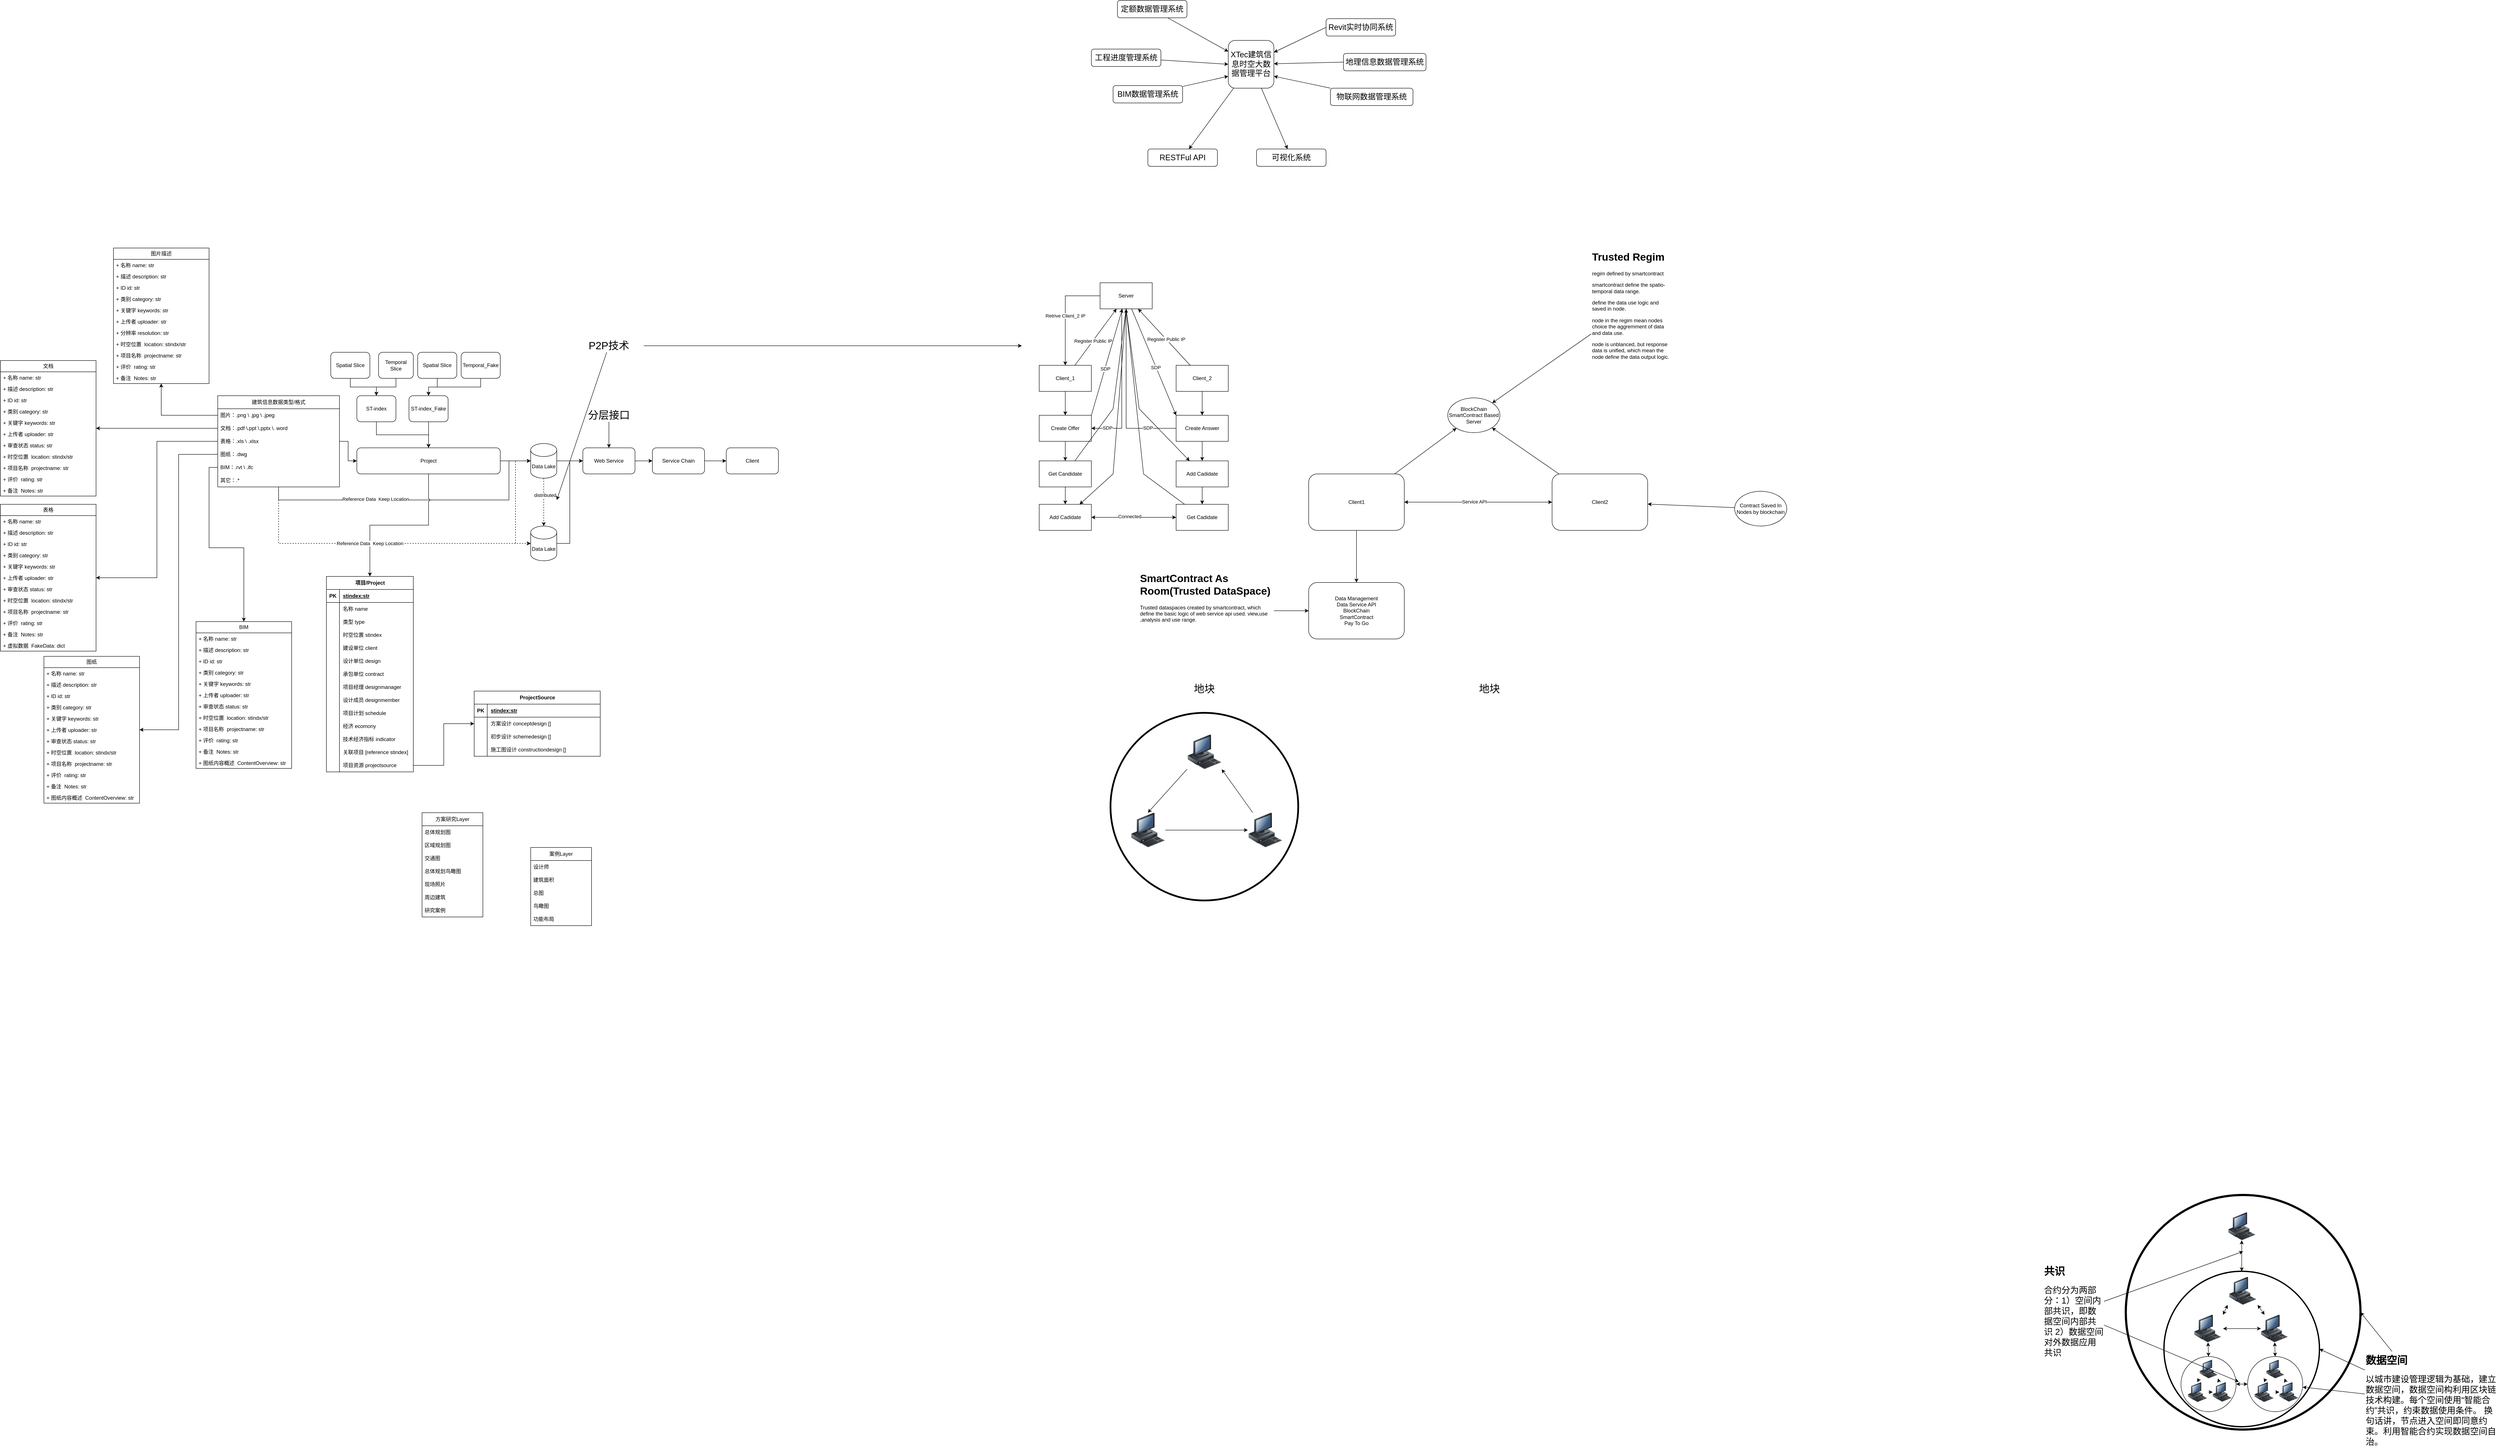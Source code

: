 <mxfile version="27.1.4">
  <diagram id="kzi67lXi-NrXoAS8o9gu" name="第 1 页">
    <mxGraphModel dx="2301" dy="1199" grid="0" gridSize="10" guides="1" tooltips="1" connect="1" arrows="1" fold="1" page="0" pageScale="1" pageWidth="1169" pageHeight="827" math="0" shadow="0">
      <root>
        <mxCell id="0" />
        <mxCell id="1" parent="0" />
        <mxCell id="nltCtTxTrXQfKwKJxCPT-16" style="rounded=0;orthogonalLoop=1;jettySize=auto;html=1;" parent="1" source="nltCtTxTrXQfKwKJxCPT-1" target="nltCtTxTrXQfKwKJxCPT-15" edge="1">
          <mxGeometry relative="1" as="geometry" />
        </mxCell>
        <mxCell id="nltCtTxTrXQfKwKJxCPT-20" style="rounded=0;orthogonalLoop=1;jettySize=auto;html=1;" parent="1" source="nltCtTxTrXQfKwKJxCPT-1" target="nltCtTxTrXQfKwKJxCPT-19" edge="1">
          <mxGeometry relative="1" as="geometry" />
        </mxCell>
        <mxCell id="nltCtTxTrXQfKwKJxCPT-1" value="&lt;font style=&quot;font-size: 18px;&quot;&gt;XTec建筑信息时空大数据管理平台&lt;/font&gt;" style="rounded=1;whiteSpace=wrap;html=1;" parent="1" vertex="1">
          <mxGeometry x="2405" y="-18" width="105" height="110" as="geometry" />
        </mxCell>
        <mxCell id="nltCtTxTrXQfKwKJxCPT-3" style="rounded=0;orthogonalLoop=1;jettySize=auto;html=1;exitX=0;exitY=0.5;exitDx=0;exitDy=0;entryX=1;entryY=0.25;entryDx=0;entryDy=0;" parent="1" source="nltCtTxTrXQfKwKJxCPT-2" target="nltCtTxTrXQfKwKJxCPT-1" edge="1">
          <mxGeometry relative="1" as="geometry" />
        </mxCell>
        <mxCell id="nltCtTxTrXQfKwKJxCPT-2" value="&lt;div style=&quot;font-size: 18px;&quot;&gt;&lt;font style=&quot;font-size: 18px;&quot;&gt;Revit实时协同系统&lt;/font&gt;&lt;/div&gt;" style="rounded=1;whiteSpace=wrap;html=1;" parent="1" vertex="1">
          <mxGeometry x="2630" y="-68" width="160" height="40" as="geometry" />
        </mxCell>
        <mxCell id="nltCtTxTrXQfKwKJxCPT-5" style="rounded=0;orthogonalLoop=1;jettySize=auto;html=1;" parent="1" source="nltCtTxTrXQfKwKJxCPT-4" target="nltCtTxTrXQfKwKJxCPT-1" edge="1">
          <mxGeometry relative="1" as="geometry">
            <mxPoint x="2380" y="12" as="targetPoint" />
          </mxGeometry>
        </mxCell>
        <mxCell id="nltCtTxTrXQfKwKJxCPT-4" value="&lt;div style=&quot;font-size: 18px;&quot;&gt;定额数据管理系统&lt;/div&gt;" style="rounded=1;whiteSpace=wrap;html=1;" parent="1" vertex="1">
          <mxGeometry x="2150" y="-110" width="160" height="40" as="geometry" />
        </mxCell>
        <mxCell id="nltCtTxTrXQfKwKJxCPT-7" style="rounded=0;orthogonalLoop=1;jettySize=auto;html=1;entryX=0;entryY=0.5;entryDx=0;entryDy=0;" parent="1" source="nltCtTxTrXQfKwKJxCPT-6" target="nltCtTxTrXQfKwKJxCPT-1" edge="1">
          <mxGeometry relative="1" as="geometry" />
        </mxCell>
        <mxCell id="nltCtTxTrXQfKwKJxCPT-6" value="&lt;font style=&quot;font-size: 18px;&quot;&gt;工程进度管理系统&lt;/font&gt;" style="rounded=1;whiteSpace=wrap;html=1;" parent="1" vertex="1">
          <mxGeometry x="2090" y="2" width="160" height="40" as="geometry" />
        </mxCell>
        <mxCell id="nltCtTxTrXQfKwKJxCPT-13" style="rounded=0;orthogonalLoop=1;jettySize=auto;html=1;entryX=0;entryY=0.75;entryDx=0;entryDy=0;" parent="1" source="nltCtTxTrXQfKwKJxCPT-8" target="nltCtTxTrXQfKwKJxCPT-1" edge="1">
          <mxGeometry relative="1" as="geometry" />
        </mxCell>
        <mxCell id="nltCtTxTrXQfKwKJxCPT-8" value="&lt;font style=&quot;font-size: 18px;&quot;&gt;BIM数据管理系统&lt;/font&gt;" style="rounded=1;whiteSpace=wrap;html=1;" parent="1" vertex="1">
          <mxGeometry x="2140" y="86" width="160" height="40" as="geometry" />
        </mxCell>
        <mxCell id="nltCtTxTrXQfKwKJxCPT-12" style="rounded=0;orthogonalLoop=1;jettySize=auto;html=1;exitX=0;exitY=0.5;exitDx=0;exitDy=0;" parent="1" source="nltCtTxTrXQfKwKJxCPT-11" target="nltCtTxTrXQfKwKJxCPT-1" edge="1">
          <mxGeometry relative="1" as="geometry" />
        </mxCell>
        <mxCell id="nltCtTxTrXQfKwKJxCPT-11" value="&lt;font style=&quot;font-size: 18px;&quot;&gt;地理信息数据管理系统&lt;/font&gt;" style="rounded=1;whiteSpace=wrap;html=1;" parent="1" vertex="1">
          <mxGeometry x="2670" y="12" width="190" height="40" as="geometry" />
        </mxCell>
        <mxCell id="nltCtTxTrXQfKwKJxCPT-15" value="&lt;font style=&quot;font-size: 18px;&quot;&gt;RESTFul API&lt;/font&gt;" style="rounded=1;whiteSpace=wrap;html=1;" parent="1" vertex="1">
          <mxGeometry x="2220" y="232" width="160" height="40" as="geometry" />
        </mxCell>
        <mxCell id="nltCtTxTrXQfKwKJxCPT-18" style="rounded=0;orthogonalLoop=1;jettySize=auto;html=1;entryX=1;entryY=0.75;entryDx=0;entryDy=0;" parent="1" source="nltCtTxTrXQfKwKJxCPT-17" target="nltCtTxTrXQfKwKJxCPT-1" edge="1">
          <mxGeometry relative="1" as="geometry" />
        </mxCell>
        <mxCell id="nltCtTxTrXQfKwKJxCPT-17" value="&lt;font style=&quot;font-size: 18px;&quot;&gt;物联网数据管理系统&lt;/font&gt;" style="rounded=1;whiteSpace=wrap;html=1;" parent="1" vertex="1">
          <mxGeometry x="2640" y="92" width="190" height="40" as="geometry" />
        </mxCell>
        <mxCell id="nltCtTxTrXQfKwKJxCPT-19" value="&lt;font style=&quot;font-size: 18px;&quot;&gt;可视化系统&lt;/font&gt;" style="rounded=1;whiteSpace=wrap;html=1;" parent="1" vertex="1">
          <mxGeometry x="2470" y="232" width="160" height="40" as="geometry" />
        </mxCell>
        <mxCell id="k4bysfWG0cwB1rlPcwAL-10" style="edgeStyle=orthogonalEdgeStyle;rounded=0;orthogonalLoop=1;jettySize=auto;html=1;" parent="1" source="k4bysfWG0cwB1rlPcwAL-3" target="k4bysfWG0cwB1rlPcwAL-9" edge="1">
          <mxGeometry relative="1" as="geometry" />
        </mxCell>
        <mxCell id="k4bysfWG0cwB1rlPcwAL-27" style="edgeStyle=orthogonalEdgeStyle;rounded=0;orthogonalLoop=1;jettySize=auto;html=1;entryX=0;entryY=0.5;entryDx=0;entryDy=0;entryPerimeter=0;" parent="1" source="k4bysfWG0cwB1rlPcwAL-3" target="k4bysfWG0cwB1rlPcwAL-24" edge="1">
          <mxGeometry relative="1" as="geometry">
            <mxPoint x="850" y="1230" as="targetPoint" />
            <Array as="points">
              <mxPoint x="220" y="1040" />
              <mxPoint x="750" y="1040" />
              <mxPoint x="750" y="950" />
            </Array>
          </mxGeometry>
        </mxCell>
        <mxCell id="k4bysfWG0cwB1rlPcwAL-28" value="&lt;div&gt;Reference Data&amp;nbsp; Keep Location&lt;/div&gt;" style="edgeLabel;html=1;align=center;verticalAlign=middle;resizable=0;points=[];" parent="k4bysfWG0cwB1rlPcwAL-27" vertex="1" connectable="0">
          <mxGeometry x="-0.278" y="2" relative="1" as="geometry">
            <mxPoint as="offset" />
          </mxGeometry>
        </mxCell>
        <mxCell id="k4bysfWG0cwB1rlPcwAL-42" style="edgeStyle=orthogonalEdgeStyle;rounded=0;orthogonalLoop=1;jettySize=auto;html=1;entryX=0;entryY=0.5;entryDx=0;entryDy=0;entryPerimeter=0;dashed=1;" parent="1" source="k4bysfWG0cwB1rlPcwAL-3" target="k4bysfWG0cwB1rlPcwAL-37" edge="1">
          <mxGeometry relative="1" as="geometry">
            <mxPoint x="690" y="1150" as="targetPoint" />
            <Array as="points">
              <mxPoint x="220" y="1140" />
            </Array>
          </mxGeometry>
        </mxCell>
        <mxCell id="k4bysfWG0cwB1rlPcwAL-3" value="建筑信息数据类型/格式" style="swimlane;fontStyle=0;childLayout=stackLayout;horizontal=1;startSize=30;horizontalStack=0;resizeParent=1;resizeParentMax=0;resizeLast=0;collapsible=1;marginBottom=0;whiteSpace=wrap;html=1;" parent="1" vertex="1">
          <mxGeometry x="80" y="800" width="280" height="210" as="geometry" />
        </mxCell>
        <mxCell id="k4bysfWG0cwB1rlPcwAL-4" value="图片：.png \ .jpg \ .jpeg" style="text;strokeColor=none;fillColor=none;align=left;verticalAlign=middle;spacingLeft=4;spacingRight=4;overflow=hidden;points=[[0,0.5],[1,0.5]];portConstraint=eastwest;rotatable=0;whiteSpace=wrap;html=1;" parent="k4bysfWG0cwB1rlPcwAL-3" vertex="1">
          <mxGeometry y="30" width="280" height="30" as="geometry" />
        </mxCell>
        <mxCell id="k4bysfWG0cwB1rlPcwAL-5" value="&lt;div&gt;文档：.pdf \.ppt \.pptx \. word&lt;/div&gt;" style="text;strokeColor=none;fillColor=none;align=left;verticalAlign=middle;spacingLeft=4;spacingRight=4;overflow=hidden;points=[[0,0.5],[1,0.5]];portConstraint=eastwest;rotatable=0;whiteSpace=wrap;html=1;" parent="k4bysfWG0cwB1rlPcwAL-3" vertex="1">
          <mxGeometry y="60" width="280" height="30" as="geometry" />
        </mxCell>
        <mxCell id="k4bysfWG0cwB1rlPcwAL-6" value="表格：.xls \ .xlsx" style="text;strokeColor=none;fillColor=none;align=left;verticalAlign=middle;spacingLeft=4;spacingRight=4;overflow=hidden;points=[[0,0.5],[1,0.5]];portConstraint=eastwest;rotatable=0;whiteSpace=wrap;html=1;" parent="k4bysfWG0cwB1rlPcwAL-3" vertex="1">
          <mxGeometry y="90" width="280" height="30" as="geometry" />
        </mxCell>
        <mxCell id="k4bysfWG0cwB1rlPcwAL-8" value="图纸：.dwg" style="text;strokeColor=none;fillColor=none;align=left;verticalAlign=middle;spacingLeft=4;spacingRight=4;overflow=hidden;points=[[0,0.5],[1,0.5]];portConstraint=eastwest;rotatable=0;whiteSpace=wrap;html=1;" parent="k4bysfWG0cwB1rlPcwAL-3" vertex="1">
          <mxGeometry y="120" width="280" height="30" as="geometry" />
        </mxCell>
        <mxCell id="k4bysfWG0cwB1rlPcwAL-7" value="BIM：.rvt \ .ifc" style="text;strokeColor=none;fillColor=none;align=left;verticalAlign=middle;spacingLeft=4;spacingRight=4;overflow=hidden;points=[[0,0.5],[1,0.5]];portConstraint=eastwest;rotatable=0;whiteSpace=wrap;html=1;" parent="k4bysfWG0cwB1rlPcwAL-3" vertex="1">
          <mxGeometry y="150" width="280" height="30" as="geometry" />
        </mxCell>
        <mxCell id="B6ag2zjZWW22Zz8-JqLK-8" value="其它：.*" style="text;strokeColor=none;fillColor=none;align=left;verticalAlign=middle;spacingLeft=4;spacingRight=4;overflow=hidden;points=[[0,0.5],[1,0.5]];portConstraint=eastwest;rotatable=0;whiteSpace=wrap;html=1;" parent="k4bysfWG0cwB1rlPcwAL-3" vertex="1">
          <mxGeometry y="180" width="280" height="30" as="geometry" />
        </mxCell>
        <mxCell id="k4bysfWG0cwB1rlPcwAL-25" style="edgeStyle=orthogonalEdgeStyle;rounded=0;orthogonalLoop=1;jettySize=auto;html=1;" parent="1" source="k4bysfWG0cwB1rlPcwAL-9" target="k4bysfWG0cwB1rlPcwAL-24" edge="1">
          <mxGeometry relative="1" as="geometry" />
        </mxCell>
        <mxCell id="k4bysfWG0cwB1rlPcwAL-132" style="edgeStyle=orthogonalEdgeStyle;rounded=0;orthogonalLoop=1;jettySize=auto;html=1;entryX=0.5;entryY=0;entryDx=0;entryDy=0;jumpStyle=arc;" parent="1" source="k4bysfWG0cwB1rlPcwAL-9" target="k4bysfWG0cwB1rlPcwAL-119" edge="1">
          <mxGeometry relative="1" as="geometry" />
        </mxCell>
        <mxCell id="k4bysfWG0cwB1rlPcwAL-9" value="Project" style="rounded=1;whiteSpace=wrap;html=1;" parent="1" vertex="1">
          <mxGeometry x="400" y="920" width="330" height="60" as="geometry" />
        </mxCell>
        <mxCell id="k4bysfWG0cwB1rlPcwAL-12" value="" style="edgeStyle=orthogonalEdgeStyle;rounded=0;orthogonalLoop=1;jettySize=auto;html=1;" parent="1" source="k4bysfWG0cwB1rlPcwAL-11" target="k4bysfWG0cwB1rlPcwAL-9" edge="1">
          <mxGeometry relative="1" as="geometry" />
        </mxCell>
        <mxCell id="k4bysfWG0cwB1rlPcwAL-11" value="ST-index" style="rounded=1;whiteSpace=wrap;html=1;" parent="1" vertex="1">
          <mxGeometry x="400" y="800" width="90" height="60" as="geometry" />
        </mxCell>
        <mxCell id="k4bysfWG0cwB1rlPcwAL-14" style="edgeStyle=orthogonalEdgeStyle;rounded=0;orthogonalLoop=1;jettySize=auto;html=1;" parent="1" source="k4bysfWG0cwB1rlPcwAL-13" target="k4bysfWG0cwB1rlPcwAL-9" edge="1">
          <mxGeometry relative="1" as="geometry" />
        </mxCell>
        <mxCell id="k4bysfWG0cwB1rlPcwAL-13" value="ST-index_Fake" style="rounded=1;whiteSpace=wrap;html=1;" parent="1" vertex="1">
          <mxGeometry x="520" y="800" width="90" height="60" as="geometry" />
        </mxCell>
        <mxCell id="k4bysfWG0cwB1rlPcwAL-17" style="edgeStyle=orthogonalEdgeStyle;rounded=0;orthogonalLoop=1;jettySize=auto;html=1;" parent="1" source="k4bysfWG0cwB1rlPcwAL-15" target="k4bysfWG0cwB1rlPcwAL-11" edge="1">
          <mxGeometry relative="1" as="geometry" />
        </mxCell>
        <mxCell id="k4bysfWG0cwB1rlPcwAL-15" value="Spatial Slice" style="rounded=1;whiteSpace=wrap;html=1;" parent="1" vertex="1">
          <mxGeometry x="340" y="700" width="90" height="60" as="geometry" />
        </mxCell>
        <mxCell id="k4bysfWG0cwB1rlPcwAL-19" style="edgeStyle=orthogonalEdgeStyle;rounded=0;orthogonalLoop=1;jettySize=auto;html=1;" parent="1" source="k4bysfWG0cwB1rlPcwAL-16" target="k4bysfWG0cwB1rlPcwAL-11" edge="1">
          <mxGeometry relative="1" as="geometry" />
        </mxCell>
        <mxCell id="k4bysfWG0cwB1rlPcwAL-16" value="Temporal Slice" style="rounded=1;whiteSpace=wrap;html=1;" parent="1" vertex="1">
          <mxGeometry x="450" y="700" width="80" height="60" as="geometry" />
        </mxCell>
        <mxCell id="k4bysfWG0cwB1rlPcwAL-21" style="edgeStyle=orthogonalEdgeStyle;rounded=0;orthogonalLoop=1;jettySize=auto;html=1;" parent="1" source="k4bysfWG0cwB1rlPcwAL-20" target="k4bysfWG0cwB1rlPcwAL-13" edge="1">
          <mxGeometry relative="1" as="geometry" />
        </mxCell>
        <mxCell id="k4bysfWG0cwB1rlPcwAL-20" value="Spatial Slice" style="rounded=1;whiteSpace=wrap;html=1;" parent="1" vertex="1">
          <mxGeometry x="540" y="700" width="90" height="60" as="geometry" />
        </mxCell>
        <mxCell id="k4bysfWG0cwB1rlPcwAL-23" style="edgeStyle=orthogonalEdgeStyle;rounded=0;orthogonalLoop=1;jettySize=auto;html=1;exitX=0.5;exitY=1;exitDx=0;exitDy=0;" parent="1" source="k4bysfWG0cwB1rlPcwAL-22" target="k4bysfWG0cwB1rlPcwAL-13" edge="1">
          <mxGeometry relative="1" as="geometry" />
        </mxCell>
        <mxCell id="k4bysfWG0cwB1rlPcwAL-22" value="Temporal_Fake" style="rounded=1;whiteSpace=wrap;html=1;" parent="1" vertex="1">
          <mxGeometry x="640" y="700" width="90" height="60" as="geometry" />
        </mxCell>
        <mxCell id="k4bysfWG0cwB1rlPcwAL-30" style="edgeStyle=orthogonalEdgeStyle;rounded=0;orthogonalLoop=1;jettySize=auto;html=1;" parent="1" source="k4bysfWG0cwB1rlPcwAL-24" target="k4bysfWG0cwB1rlPcwAL-29" edge="1">
          <mxGeometry relative="1" as="geometry" />
        </mxCell>
        <mxCell id="k4bysfWG0cwB1rlPcwAL-38" style="edgeStyle=orthogonalEdgeStyle;rounded=0;orthogonalLoop=1;jettySize=auto;html=1;dashed=1;" parent="1" source="k4bysfWG0cwB1rlPcwAL-24" target="k4bysfWG0cwB1rlPcwAL-37" edge="1">
          <mxGeometry relative="1" as="geometry" />
        </mxCell>
        <mxCell id="k4bysfWG0cwB1rlPcwAL-39" value="distributed" style="edgeLabel;html=1;align=center;verticalAlign=middle;resizable=0;points=[];" parent="k4bysfWG0cwB1rlPcwAL-38" vertex="1" connectable="0">
          <mxGeometry x="-0.297" y="3" relative="1" as="geometry">
            <mxPoint as="offset" />
          </mxGeometry>
        </mxCell>
        <mxCell id="k4bysfWG0cwB1rlPcwAL-24" value="Data Lake" style="shape=cylinder3;whiteSpace=wrap;html=1;boundedLbl=1;backgroundOutline=1;size=15;" parent="1" vertex="1">
          <mxGeometry x="800" y="910" width="60" height="80" as="geometry" />
        </mxCell>
        <mxCell id="k4bysfWG0cwB1rlPcwAL-32" style="edgeStyle=orthogonalEdgeStyle;rounded=0;orthogonalLoop=1;jettySize=auto;html=1;" parent="1" source="k4bysfWG0cwB1rlPcwAL-29" target="k4bysfWG0cwB1rlPcwAL-31" edge="1">
          <mxGeometry relative="1" as="geometry" />
        </mxCell>
        <mxCell id="k4bysfWG0cwB1rlPcwAL-29" value="Web Service" style="rounded=1;whiteSpace=wrap;html=1;" parent="1" vertex="1">
          <mxGeometry x="920" y="920" width="120" height="60" as="geometry" />
        </mxCell>
        <mxCell id="k4bysfWG0cwB1rlPcwAL-34" style="edgeStyle=orthogonalEdgeStyle;rounded=0;orthogonalLoop=1;jettySize=auto;html=1;entryX=0;entryY=0.5;entryDx=0;entryDy=0;" parent="1" source="k4bysfWG0cwB1rlPcwAL-31" target="k4bysfWG0cwB1rlPcwAL-33" edge="1">
          <mxGeometry relative="1" as="geometry" />
        </mxCell>
        <mxCell id="k4bysfWG0cwB1rlPcwAL-31" value="Service Chain" style="rounded=1;whiteSpace=wrap;html=1;" parent="1" vertex="1">
          <mxGeometry x="1080" y="920" width="120" height="60" as="geometry" />
        </mxCell>
        <mxCell id="k4bysfWG0cwB1rlPcwAL-33" value="Client" style="rounded=1;whiteSpace=wrap;html=1;" parent="1" vertex="1">
          <mxGeometry x="1250" y="920" width="120" height="60" as="geometry" />
        </mxCell>
        <mxCell id="k4bysfWG0cwB1rlPcwAL-40" style="edgeStyle=orthogonalEdgeStyle;rounded=0;orthogonalLoop=1;jettySize=auto;html=1;entryX=0;entryY=0.5;entryDx=0;entryDy=0;" parent="1" source="k4bysfWG0cwB1rlPcwAL-37" target="k4bysfWG0cwB1rlPcwAL-29" edge="1">
          <mxGeometry relative="1" as="geometry" />
        </mxCell>
        <mxCell id="k4bysfWG0cwB1rlPcwAL-37" value="Data Lake" style="shape=cylinder3;whiteSpace=wrap;html=1;boundedLbl=1;backgroundOutline=1;size=15;" parent="1" vertex="1">
          <mxGeometry x="800" y="1100" width="60" height="80" as="geometry" />
        </mxCell>
        <mxCell id="k4bysfWG0cwB1rlPcwAL-41" style="edgeStyle=orthogonalEdgeStyle;rounded=0;orthogonalLoop=1;jettySize=auto;html=1;entryX=0;entryY=0.5;entryDx=0;entryDy=0;entryPerimeter=0;dashed=1;" parent="1" source="k4bysfWG0cwB1rlPcwAL-9" target="k4bysfWG0cwB1rlPcwAL-37" edge="1">
          <mxGeometry relative="1" as="geometry" />
        </mxCell>
        <mxCell id="k4bysfWG0cwB1rlPcwAL-43" value="&lt;div&gt;Reference Data&amp;nbsp; Keep Location&lt;/div&gt;" style="edgeLabel;html=1;align=center;verticalAlign=middle;resizable=0;points=[];" parent="1" vertex="1" connectable="0">
          <mxGeometry x="430.003" y="1140" as="geometry" />
        </mxCell>
        <mxCell id="k4bysfWG0cwB1rlPcwAL-45" value="图片描述" style="swimlane;fontStyle=0;childLayout=stackLayout;horizontal=1;startSize=26;fillColor=none;horizontalStack=0;resizeParent=1;resizeParentMax=0;resizeLast=0;collapsible=1;marginBottom=0;whiteSpace=wrap;html=1;" parent="1" vertex="1">
          <mxGeometry x="-160" y="460" width="220" height="312" as="geometry" />
        </mxCell>
        <mxCell id="k4bysfWG0cwB1rlPcwAL-46" value="+ 名称 name: str" style="text;strokeColor=none;fillColor=none;align=left;verticalAlign=top;spacingLeft=4;spacingRight=4;overflow=hidden;rotatable=0;points=[[0,0.5],[1,0.5]];portConstraint=eastwest;whiteSpace=wrap;html=1;" parent="k4bysfWG0cwB1rlPcwAL-45" vertex="1">
          <mxGeometry y="26" width="220" height="26" as="geometry" />
        </mxCell>
        <mxCell id="k4bysfWG0cwB1rlPcwAL-47" value="&lt;div&gt;+ 描述 description: str&lt;/div&gt;&lt;div&gt;&lt;br&gt;&lt;/div&gt;" style="text;strokeColor=none;fillColor=none;align=left;verticalAlign=top;spacingLeft=4;spacingRight=4;overflow=hidden;rotatable=0;points=[[0,0.5],[1,0.5]];portConstraint=eastwest;whiteSpace=wrap;html=1;" parent="k4bysfWG0cwB1rlPcwAL-45" vertex="1">
          <mxGeometry y="52" width="220" height="26" as="geometry" />
        </mxCell>
        <mxCell id="k4bysfWG0cwB1rlPcwAL-48" value="+ ID id: str" style="text;strokeColor=none;fillColor=none;align=left;verticalAlign=top;spacingLeft=4;spacingRight=4;overflow=hidden;rotatable=0;points=[[0,0.5],[1,0.5]];portConstraint=eastwest;whiteSpace=wrap;html=1;" parent="k4bysfWG0cwB1rlPcwAL-45" vertex="1">
          <mxGeometry y="78" width="220" height="26" as="geometry" />
        </mxCell>
        <mxCell id="k4bysfWG0cwB1rlPcwAL-52" value="+ 类别 category: str" style="text;strokeColor=none;fillColor=none;align=left;verticalAlign=top;spacingLeft=4;spacingRight=4;overflow=hidden;rotatable=0;points=[[0,0.5],[1,0.5]];portConstraint=eastwest;whiteSpace=wrap;html=1;" parent="k4bysfWG0cwB1rlPcwAL-45" vertex="1">
          <mxGeometry y="104" width="220" height="26" as="geometry" />
        </mxCell>
        <mxCell id="k4bysfWG0cwB1rlPcwAL-53" value="+ 关键字 keywords: str" style="text;strokeColor=none;fillColor=none;align=left;verticalAlign=top;spacingLeft=4;spacingRight=4;overflow=hidden;rotatable=0;points=[[0,0.5],[1,0.5]];portConstraint=eastwest;whiteSpace=wrap;html=1;" parent="k4bysfWG0cwB1rlPcwAL-45" vertex="1">
          <mxGeometry y="130" width="220" height="26" as="geometry" />
        </mxCell>
        <mxCell id="k4bysfWG0cwB1rlPcwAL-57" value="+ 上传者 uploader: str" style="text;strokeColor=none;fillColor=none;align=left;verticalAlign=top;spacingLeft=4;spacingRight=4;overflow=hidden;rotatable=0;points=[[0,0.5],[1,0.5]];portConstraint=eastwest;whiteSpace=wrap;html=1;" parent="k4bysfWG0cwB1rlPcwAL-45" vertex="1">
          <mxGeometry y="156" width="220" height="26" as="geometry" />
        </mxCell>
        <mxCell id="k4bysfWG0cwB1rlPcwAL-58" value="+ 分辨率 resolution: str" style="text;strokeColor=none;fillColor=none;align=left;verticalAlign=top;spacingLeft=4;spacingRight=4;overflow=hidden;rotatable=0;points=[[0,0.5],[1,0.5]];portConstraint=eastwest;whiteSpace=wrap;html=1;" parent="k4bysfWG0cwB1rlPcwAL-45" vertex="1">
          <mxGeometry y="182" width="220" height="26" as="geometry" />
        </mxCell>
        <mxCell id="k4bysfWG0cwB1rlPcwAL-59" value="+ 时空位置&amp;nbsp; location: stindx/str" style="text;strokeColor=none;fillColor=none;align=left;verticalAlign=top;spacingLeft=4;spacingRight=4;overflow=hidden;rotatable=0;points=[[0,0.5],[1,0.5]];portConstraint=eastwest;whiteSpace=wrap;html=1;" parent="k4bysfWG0cwB1rlPcwAL-45" vertex="1">
          <mxGeometry y="208" width="220" height="26" as="geometry" />
        </mxCell>
        <mxCell id="k4bysfWG0cwB1rlPcwAL-60" value="+ 项目名称&amp;nbsp; projectname: str" style="text;strokeColor=none;fillColor=none;align=left;verticalAlign=top;spacingLeft=4;spacingRight=4;overflow=hidden;rotatable=0;points=[[0,0.5],[1,0.5]];portConstraint=eastwest;whiteSpace=wrap;html=1;" parent="k4bysfWG0cwB1rlPcwAL-45" vertex="1">
          <mxGeometry y="234" width="220" height="26" as="geometry" />
        </mxCell>
        <mxCell id="k4bysfWG0cwB1rlPcwAL-61" value="+ 评价&amp;nbsp; rating: str" style="text;strokeColor=none;fillColor=none;align=left;verticalAlign=top;spacingLeft=4;spacingRight=4;overflow=hidden;rotatable=0;points=[[0,0.5],[1,0.5]];portConstraint=eastwest;whiteSpace=wrap;html=1;" parent="k4bysfWG0cwB1rlPcwAL-45" vertex="1">
          <mxGeometry y="260" width="220" height="26" as="geometry" />
        </mxCell>
        <mxCell id="k4bysfWG0cwB1rlPcwAL-62" value="+ 备注&amp;nbsp; Notes: str" style="text;strokeColor=none;fillColor=none;align=left;verticalAlign=top;spacingLeft=4;spacingRight=4;overflow=hidden;rotatable=0;points=[[0,0.5],[1,0.5]];portConstraint=eastwest;whiteSpace=wrap;html=1;" parent="k4bysfWG0cwB1rlPcwAL-45" vertex="1">
          <mxGeometry y="286" width="220" height="26" as="geometry" />
        </mxCell>
        <mxCell id="k4bysfWG0cwB1rlPcwAL-49" style="edgeStyle=orthogonalEdgeStyle;rounded=0;orthogonalLoop=1;jettySize=auto;html=1;" parent="1" source="k4bysfWG0cwB1rlPcwAL-4" target="k4bysfWG0cwB1rlPcwAL-45" edge="1">
          <mxGeometry relative="1" as="geometry" />
        </mxCell>
        <mxCell id="k4bysfWG0cwB1rlPcwAL-63" value="文档" style="swimlane;fontStyle=0;childLayout=stackLayout;horizontal=1;startSize=26;fillColor=none;horizontalStack=0;resizeParent=1;resizeParentMax=0;resizeLast=0;collapsible=1;marginBottom=0;whiteSpace=wrap;html=1;" parent="1" vertex="1">
          <mxGeometry x="-420" y="719" width="220" height="312" as="geometry" />
        </mxCell>
        <mxCell id="k4bysfWG0cwB1rlPcwAL-64" value="+ 名称 name: str" style="text;strokeColor=none;fillColor=none;align=left;verticalAlign=top;spacingLeft=4;spacingRight=4;overflow=hidden;rotatable=0;points=[[0,0.5],[1,0.5]];portConstraint=eastwest;whiteSpace=wrap;html=1;" parent="k4bysfWG0cwB1rlPcwAL-63" vertex="1">
          <mxGeometry y="26" width="220" height="26" as="geometry" />
        </mxCell>
        <mxCell id="k4bysfWG0cwB1rlPcwAL-65" value="&lt;div&gt;+ 描述 description: str&lt;/div&gt;&lt;div&gt;&lt;br&gt;&lt;/div&gt;" style="text;strokeColor=none;fillColor=none;align=left;verticalAlign=top;spacingLeft=4;spacingRight=4;overflow=hidden;rotatable=0;points=[[0,0.5],[1,0.5]];portConstraint=eastwest;whiteSpace=wrap;html=1;" parent="k4bysfWG0cwB1rlPcwAL-63" vertex="1">
          <mxGeometry y="52" width="220" height="26" as="geometry" />
        </mxCell>
        <mxCell id="k4bysfWG0cwB1rlPcwAL-66" value="+ ID id: str" style="text;strokeColor=none;fillColor=none;align=left;verticalAlign=top;spacingLeft=4;spacingRight=4;overflow=hidden;rotatable=0;points=[[0,0.5],[1,0.5]];portConstraint=eastwest;whiteSpace=wrap;html=1;" parent="k4bysfWG0cwB1rlPcwAL-63" vertex="1">
          <mxGeometry y="78" width="220" height="26" as="geometry" />
        </mxCell>
        <mxCell id="k4bysfWG0cwB1rlPcwAL-67" value="+ 类别 category: str" style="text;strokeColor=none;fillColor=none;align=left;verticalAlign=top;spacingLeft=4;spacingRight=4;overflow=hidden;rotatable=0;points=[[0,0.5],[1,0.5]];portConstraint=eastwest;whiteSpace=wrap;html=1;" parent="k4bysfWG0cwB1rlPcwAL-63" vertex="1">
          <mxGeometry y="104" width="220" height="26" as="geometry" />
        </mxCell>
        <mxCell id="k4bysfWG0cwB1rlPcwAL-68" value="+ 关键字 keywords: str" style="text;strokeColor=none;fillColor=none;align=left;verticalAlign=top;spacingLeft=4;spacingRight=4;overflow=hidden;rotatable=0;points=[[0,0.5],[1,0.5]];portConstraint=eastwest;whiteSpace=wrap;html=1;" parent="k4bysfWG0cwB1rlPcwAL-63" vertex="1">
          <mxGeometry y="130" width="220" height="26" as="geometry" />
        </mxCell>
        <mxCell id="k4bysfWG0cwB1rlPcwAL-69" value="+ 上传者 uploader: str" style="text;strokeColor=none;fillColor=none;align=left;verticalAlign=top;spacingLeft=4;spacingRight=4;overflow=hidden;rotatable=0;points=[[0,0.5],[1,0.5]];portConstraint=eastwest;whiteSpace=wrap;html=1;" parent="k4bysfWG0cwB1rlPcwAL-63" vertex="1">
          <mxGeometry y="156" width="220" height="26" as="geometry" />
        </mxCell>
        <mxCell id="k4bysfWG0cwB1rlPcwAL-70" value="+ 审查状态 status: str" style="text;strokeColor=none;fillColor=none;align=left;verticalAlign=top;spacingLeft=4;spacingRight=4;overflow=hidden;rotatable=0;points=[[0,0.5],[1,0.5]];portConstraint=eastwest;whiteSpace=wrap;html=1;" parent="k4bysfWG0cwB1rlPcwAL-63" vertex="1">
          <mxGeometry y="182" width="220" height="26" as="geometry" />
        </mxCell>
        <mxCell id="k4bysfWG0cwB1rlPcwAL-71" value="+ 时空位置&amp;nbsp; location: stindx/str" style="text;strokeColor=none;fillColor=none;align=left;verticalAlign=top;spacingLeft=4;spacingRight=4;overflow=hidden;rotatable=0;points=[[0,0.5],[1,0.5]];portConstraint=eastwest;whiteSpace=wrap;html=1;" parent="k4bysfWG0cwB1rlPcwAL-63" vertex="1">
          <mxGeometry y="208" width="220" height="26" as="geometry" />
        </mxCell>
        <mxCell id="k4bysfWG0cwB1rlPcwAL-72" value="+ 项目名称&amp;nbsp; projectname: str" style="text;strokeColor=none;fillColor=none;align=left;verticalAlign=top;spacingLeft=4;spacingRight=4;overflow=hidden;rotatable=0;points=[[0,0.5],[1,0.5]];portConstraint=eastwest;whiteSpace=wrap;html=1;" parent="k4bysfWG0cwB1rlPcwAL-63" vertex="1">
          <mxGeometry y="234" width="220" height="26" as="geometry" />
        </mxCell>
        <mxCell id="k4bysfWG0cwB1rlPcwAL-73" value="+ 评价&amp;nbsp; rating: str" style="text;strokeColor=none;fillColor=none;align=left;verticalAlign=top;spacingLeft=4;spacingRight=4;overflow=hidden;rotatable=0;points=[[0,0.5],[1,0.5]];portConstraint=eastwest;whiteSpace=wrap;html=1;" parent="k4bysfWG0cwB1rlPcwAL-63" vertex="1">
          <mxGeometry y="260" width="220" height="26" as="geometry" />
        </mxCell>
        <mxCell id="k4bysfWG0cwB1rlPcwAL-74" value="+ 备注&amp;nbsp; Notes: str" style="text;strokeColor=none;fillColor=none;align=left;verticalAlign=top;spacingLeft=4;spacingRight=4;overflow=hidden;rotatable=0;points=[[0,0.5],[1,0.5]];portConstraint=eastwest;whiteSpace=wrap;html=1;" parent="k4bysfWG0cwB1rlPcwAL-63" vertex="1">
          <mxGeometry y="286" width="220" height="26" as="geometry" />
        </mxCell>
        <mxCell id="k4bysfWG0cwB1rlPcwAL-76" style="edgeStyle=orthogonalEdgeStyle;rounded=0;orthogonalLoop=1;jettySize=auto;html=1;" parent="1" source="k4bysfWG0cwB1rlPcwAL-5" target="k4bysfWG0cwB1rlPcwAL-63" edge="1">
          <mxGeometry relative="1" as="geometry" />
        </mxCell>
        <mxCell id="k4bysfWG0cwB1rlPcwAL-77" value="表格" style="swimlane;fontStyle=0;childLayout=stackLayout;horizontal=1;startSize=26;fillColor=none;horizontalStack=0;resizeParent=1;resizeParentMax=0;resizeLast=0;collapsible=1;marginBottom=0;whiteSpace=wrap;html=1;" parent="1" vertex="1">
          <mxGeometry x="-420" y="1050" width="220" height="338" as="geometry" />
        </mxCell>
        <mxCell id="k4bysfWG0cwB1rlPcwAL-78" value="+ 名称 name: str" style="text;strokeColor=none;fillColor=none;align=left;verticalAlign=top;spacingLeft=4;spacingRight=4;overflow=hidden;rotatable=0;points=[[0,0.5],[1,0.5]];portConstraint=eastwest;whiteSpace=wrap;html=1;" parent="k4bysfWG0cwB1rlPcwAL-77" vertex="1">
          <mxGeometry y="26" width="220" height="26" as="geometry" />
        </mxCell>
        <mxCell id="k4bysfWG0cwB1rlPcwAL-79" value="&lt;div&gt;+ 描述 description: str&lt;/div&gt;&lt;div&gt;&lt;br&gt;&lt;/div&gt;" style="text;strokeColor=none;fillColor=none;align=left;verticalAlign=top;spacingLeft=4;spacingRight=4;overflow=hidden;rotatable=0;points=[[0,0.5],[1,0.5]];portConstraint=eastwest;whiteSpace=wrap;html=1;" parent="k4bysfWG0cwB1rlPcwAL-77" vertex="1">
          <mxGeometry y="52" width="220" height="26" as="geometry" />
        </mxCell>
        <mxCell id="k4bysfWG0cwB1rlPcwAL-80" value="+ ID id: str" style="text;strokeColor=none;fillColor=none;align=left;verticalAlign=top;spacingLeft=4;spacingRight=4;overflow=hidden;rotatable=0;points=[[0,0.5],[1,0.5]];portConstraint=eastwest;whiteSpace=wrap;html=1;" parent="k4bysfWG0cwB1rlPcwAL-77" vertex="1">
          <mxGeometry y="78" width="220" height="26" as="geometry" />
        </mxCell>
        <mxCell id="k4bysfWG0cwB1rlPcwAL-81" value="+ 类别 category: str" style="text;strokeColor=none;fillColor=none;align=left;verticalAlign=top;spacingLeft=4;spacingRight=4;overflow=hidden;rotatable=0;points=[[0,0.5],[1,0.5]];portConstraint=eastwest;whiteSpace=wrap;html=1;" parent="k4bysfWG0cwB1rlPcwAL-77" vertex="1">
          <mxGeometry y="104" width="220" height="26" as="geometry" />
        </mxCell>
        <mxCell id="k4bysfWG0cwB1rlPcwAL-82" value="+ 关键字 keywords: str" style="text;strokeColor=none;fillColor=none;align=left;verticalAlign=top;spacingLeft=4;spacingRight=4;overflow=hidden;rotatable=0;points=[[0,0.5],[1,0.5]];portConstraint=eastwest;whiteSpace=wrap;html=1;" parent="k4bysfWG0cwB1rlPcwAL-77" vertex="1">
          <mxGeometry y="130" width="220" height="26" as="geometry" />
        </mxCell>
        <mxCell id="k4bysfWG0cwB1rlPcwAL-83" value="+ 上传者 uploader: str" style="text;strokeColor=none;fillColor=none;align=left;verticalAlign=top;spacingLeft=4;spacingRight=4;overflow=hidden;rotatable=0;points=[[0,0.5],[1,0.5]];portConstraint=eastwest;whiteSpace=wrap;html=1;" parent="k4bysfWG0cwB1rlPcwAL-77" vertex="1">
          <mxGeometry y="156" width="220" height="26" as="geometry" />
        </mxCell>
        <mxCell id="k4bysfWG0cwB1rlPcwAL-84" value="+ 审查状态 status: str" style="text;strokeColor=none;fillColor=none;align=left;verticalAlign=top;spacingLeft=4;spacingRight=4;overflow=hidden;rotatable=0;points=[[0,0.5],[1,0.5]];portConstraint=eastwest;whiteSpace=wrap;html=1;" parent="k4bysfWG0cwB1rlPcwAL-77" vertex="1">
          <mxGeometry y="182" width="220" height="26" as="geometry" />
        </mxCell>
        <mxCell id="k4bysfWG0cwB1rlPcwAL-85" value="+ 时空位置&amp;nbsp; location: stindx/str" style="text;strokeColor=none;fillColor=none;align=left;verticalAlign=top;spacingLeft=4;spacingRight=4;overflow=hidden;rotatable=0;points=[[0,0.5],[1,0.5]];portConstraint=eastwest;whiteSpace=wrap;html=1;" parent="k4bysfWG0cwB1rlPcwAL-77" vertex="1">
          <mxGeometry y="208" width="220" height="26" as="geometry" />
        </mxCell>
        <mxCell id="k4bysfWG0cwB1rlPcwAL-86" value="+ 项目名称&amp;nbsp; projectname: str" style="text;strokeColor=none;fillColor=none;align=left;verticalAlign=top;spacingLeft=4;spacingRight=4;overflow=hidden;rotatable=0;points=[[0,0.5],[1,0.5]];portConstraint=eastwest;whiteSpace=wrap;html=1;" parent="k4bysfWG0cwB1rlPcwAL-77" vertex="1">
          <mxGeometry y="234" width="220" height="26" as="geometry" />
        </mxCell>
        <mxCell id="k4bysfWG0cwB1rlPcwAL-87" value="+ 评价&amp;nbsp; rating: str" style="text;strokeColor=none;fillColor=none;align=left;verticalAlign=top;spacingLeft=4;spacingRight=4;overflow=hidden;rotatable=0;points=[[0,0.5],[1,0.5]];portConstraint=eastwest;whiteSpace=wrap;html=1;" parent="k4bysfWG0cwB1rlPcwAL-77" vertex="1">
          <mxGeometry y="260" width="220" height="26" as="geometry" />
        </mxCell>
        <mxCell id="k4bysfWG0cwB1rlPcwAL-88" value="+ 备注&amp;nbsp; Notes: str" style="text;strokeColor=none;fillColor=none;align=left;verticalAlign=top;spacingLeft=4;spacingRight=4;overflow=hidden;rotatable=0;points=[[0,0.5],[1,0.5]];portConstraint=eastwest;whiteSpace=wrap;html=1;" parent="k4bysfWG0cwB1rlPcwAL-77" vertex="1">
          <mxGeometry y="286" width="220" height="26" as="geometry" />
        </mxCell>
        <mxCell id="k4bysfWG0cwB1rlPcwAL-89" value="+ 虚拟数据&amp;nbsp; FakeData: dict" style="text;strokeColor=none;fillColor=none;align=left;verticalAlign=top;spacingLeft=4;spacingRight=4;overflow=hidden;rotatable=0;points=[[0,0.5],[1,0.5]];portConstraint=eastwest;whiteSpace=wrap;html=1;" parent="k4bysfWG0cwB1rlPcwAL-77" vertex="1">
          <mxGeometry y="312" width="220" height="26" as="geometry" />
        </mxCell>
        <mxCell id="k4bysfWG0cwB1rlPcwAL-90" style="edgeStyle=orthogonalEdgeStyle;rounded=0;orthogonalLoop=1;jettySize=auto;html=1;entryX=1;entryY=0.5;entryDx=0;entryDy=0;" parent="1" source="k4bysfWG0cwB1rlPcwAL-6" target="k4bysfWG0cwB1rlPcwAL-83" edge="1">
          <mxGeometry relative="1" as="geometry" />
        </mxCell>
        <mxCell id="k4bysfWG0cwB1rlPcwAL-91" value="图纸" style="swimlane;fontStyle=0;childLayout=stackLayout;horizontal=1;startSize=26;fillColor=none;horizontalStack=0;resizeParent=1;resizeParentMax=0;resizeLast=0;collapsible=1;marginBottom=0;whiteSpace=wrap;html=1;" parent="1" vertex="1">
          <mxGeometry x="-320" y="1400" width="220" height="338" as="geometry" />
        </mxCell>
        <mxCell id="k4bysfWG0cwB1rlPcwAL-92" value="+ 名称 name: str" style="text;strokeColor=none;fillColor=none;align=left;verticalAlign=top;spacingLeft=4;spacingRight=4;overflow=hidden;rotatable=0;points=[[0,0.5],[1,0.5]];portConstraint=eastwest;whiteSpace=wrap;html=1;" parent="k4bysfWG0cwB1rlPcwAL-91" vertex="1">
          <mxGeometry y="26" width="220" height="26" as="geometry" />
        </mxCell>
        <mxCell id="k4bysfWG0cwB1rlPcwAL-93" value="&lt;div&gt;+ 描述 description: str&lt;/div&gt;&lt;div&gt;&lt;br&gt;&lt;/div&gt;" style="text;strokeColor=none;fillColor=none;align=left;verticalAlign=top;spacingLeft=4;spacingRight=4;overflow=hidden;rotatable=0;points=[[0,0.5],[1,0.5]];portConstraint=eastwest;whiteSpace=wrap;html=1;" parent="k4bysfWG0cwB1rlPcwAL-91" vertex="1">
          <mxGeometry y="52" width="220" height="26" as="geometry" />
        </mxCell>
        <mxCell id="k4bysfWG0cwB1rlPcwAL-94" value="+ ID id: str" style="text;strokeColor=none;fillColor=none;align=left;verticalAlign=top;spacingLeft=4;spacingRight=4;overflow=hidden;rotatable=0;points=[[0,0.5],[1,0.5]];portConstraint=eastwest;whiteSpace=wrap;html=1;" parent="k4bysfWG0cwB1rlPcwAL-91" vertex="1">
          <mxGeometry y="78" width="220" height="26" as="geometry" />
        </mxCell>
        <mxCell id="k4bysfWG0cwB1rlPcwAL-95" value="+ 类别 category: str" style="text;strokeColor=none;fillColor=none;align=left;verticalAlign=top;spacingLeft=4;spacingRight=4;overflow=hidden;rotatable=0;points=[[0,0.5],[1,0.5]];portConstraint=eastwest;whiteSpace=wrap;html=1;" parent="k4bysfWG0cwB1rlPcwAL-91" vertex="1">
          <mxGeometry y="104" width="220" height="26" as="geometry" />
        </mxCell>
        <mxCell id="k4bysfWG0cwB1rlPcwAL-96" value="+ 关键字 keywords: str" style="text;strokeColor=none;fillColor=none;align=left;verticalAlign=top;spacingLeft=4;spacingRight=4;overflow=hidden;rotatable=0;points=[[0,0.5],[1,0.5]];portConstraint=eastwest;whiteSpace=wrap;html=1;" parent="k4bysfWG0cwB1rlPcwAL-91" vertex="1">
          <mxGeometry y="130" width="220" height="26" as="geometry" />
        </mxCell>
        <mxCell id="k4bysfWG0cwB1rlPcwAL-97" value="+ 上传者 uploader: str" style="text;strokeColor=none;fillColor=none;align=left;verticalAlign=top;spacingLeft=4;spacingRight=4;overflow=hidden;rotatable=0;points=[[0,0.5],[1,0.5]];portConstraint=eastwest;whiteSpace=wrap;html=1;" parent="k4bysfWG0cwB1rlPcwAL-91" vertex="1">
          <mxGeometry y="156" width="220" height="26" as="geometry" />
        </mxCell>
        <mxCell id="k4bysfWG0cwB1rlPcwAL-98" value="+ 审查状态 status: str" style="text;strokeColor=none;fillColor=none;align=left;verticalAlign=top;spacingLeft=4;spacingRight=4;overflow=hidden;rotatable=0;points=[[0,0.5],[1,0.5]];portConstraint=eastwest;whiteSpace=wrap;html=1;" parent="k4bysfWG0cwB1rlPcwAL-91" vertex="1">
          <mxGeometry y="182" width="220" height="26" as="geometry" />
        </mxCell>
        <mxCell id="k4bysfWG0cwB1rlPcwAL-99" value="+ 时空位置&amp;nbsp; location: stindx/str" style="text;strokeColor=none;fillColor=none;align=left;verticalAlign=top;spacingLeft=4;spacingRight=4;overflow=hidden;rotatable=0;points=[[0,0.5],[1,0.5]];portConstraint=eastwest;whiteSpace=wrap;html=1;" parent="k4bysfWG0cwB1rlPcwAL-91" vertex="1">
          <mxGeometry y="208" width="220" height="26" as="geometry" />
        </mxCell>
        <mxCell id="k4bysfWG0cwB1rlPcwAL-100" value="+ 项目名称&amp;nbsp; projectname: str" style="text;strokeColor=none;fillColor=none;align=left;verticalAlign=top;spacingLeft=4;spacingRight=4;overflow=hidden;rotatable=0;points=[[0,0.5],[1,0.5]];portConstraint=eastwest;whiteSpace=wrap;html=1;" parent="k4bysfWG0cwB1rlPcwAL-91" vertex="1">
          <mxGeometry y="234" width="220" height="26" as="geometry" />
        </mxCell>
        <mxCell id="k4bysfWG0cwB1rlPcwAL-101" value="+ 评价&amp;nbsp; rating: str" style="text;strokeColor=none;fillColor=none;align=left;verticalAlign=top;spacingLeft=4;spacingRight=4;overflow=hidden;rotatable=0;points=[[0,0.5],[1,0.5]];portConstraint=eastwest;whiteSpace=wrap;html=1;" parent="k4bysfWG0cwB1rlPcwAL-91" vertex="1">
          <mxGeometry y="260" width="220" height="26" as="geometry" />
        </mxCell>
        <mxCell id="k4bysfWG0cwB1rlPcwAL-102" value="+ 备注&amp;nbsp; Notes: str" style="text;strokeColor=none;fillColor=none;align=left;verticalAlign=top;spacingLeft=4;spacingRight=4;overflow=hidden;rotatable=0;points=[[0,0.5],[1,0.5]];portConstraint=eastwest;whiteSpace=wrap;html=1;" parent="k4bysfWG0cwB1rlPcwAL-91" vertex="1">
          <mxGeometry y="286" width="220" height="26" as="geometry" />
        </mxCell>
        <mxCell id="k4bysfWG0cwB1rlPcwAL-103" value="+ 图纸内容概述&amp;nbsp; ContentOverview: str" style="text;strokeColor=none;fillColor=none;align=left;verticalAlign=top;spacingLeft=4;spacingRight=4;overflow=hidden;rotatable=0;points=[[0,0.5],[1,0.5]];portConstraint=eastwest;whiteSpace=wrap;html=1;" parent="k4bysfWG0cwB1rlPcwAL-91" vertex="1">
          <mxGeometry y="312" width="220" height="26" as="geometry" />
        </mxCell>
        <mxCell id="k4bysfWG0cwB1rlPcwAL-104" style="edgeStyle=orthogonalEdgeStyle;rounded=0;orthogonalLoop=1;jettySize=auto;html=1;entryX=1;entryY=0.5;entryDx=0;entryDy=0;" parent="1" source="k4bysfWG0cwB1rlPcwAL-8" target="k4bysfWG0cwB1rlPcwAL-97" edge="1">
          <mxGeometry relative="1" as="geometry" />
        </mxCell>
        <mxCell id="k4bysfWG0cwB1rlPcwAL-105" value="BIM" style="swimlane;fontStyle=0;childLayout=stackLayout;horizontal=1;startSize=26;fillColor=none;horizontalStack=0;resizeParent=1;resizeParentMax=0;resizeLast=0;collapsible=1;marginBottom=0;whiteSpace=wrap;html=1;" parent="1" vertex="1">
          <mxGeometry x="30" y="1320" width="220" height="338" as="geometry" />
        </mxCell>
        <mxCell id="k4bysfWG0cwB1rlPcwAL-106" value="+ 名称 name: str" style="text;strokeColor=none;fillColor=none;align=left;verticalAlign=top;spacingLeft=4;spacingRight=4;overflow=hidden;rotatable=0;points=[[0,0.5],[1,0.5]];portConstraint=eastwest;whiteSpace=wrap;html=1;" parent="k4bysfWG0cwB1rlPcwAL-105" vertex="1">
          <mxGeometry y="26" width="220" height="26" as="geometry" />
        </mxCell>
        <mxCell id="k4bysfWG0cwB1rlPcwAL-107" value="&lt;div&gt;+ 描述 description: str&lt;/div&gt;&lt;div&gt;&lt;br&gt;&lt;/div&gt;" style="text;strokeColor=none;fillColor=none;align=left;verticalAlign=top;spacingLeft=4;spacingRight=4;overflow=hidden;rotatable=0;points=[[0,0.5],[1,0.5]];portConstraint=eastwest;whiteSpace=wrap;html=1;" parent="k4bysfWG0cwB1rlPcwAL-105" vertex="1">
          <mxGeometry y="52" width="220" height="26" as="geometry" />
        </mxCell>
        <mxCell id="k4bysfWG0cwB1rlPcwAL-108" value="+ ID id: str" style="text;strokeColor=none;fillColor=none;align=left;verticalAlign=top;spacingLeft=4;spacingRight=4;overflow=hidden;rotatable=0;points=[[0,0.5],[1,0.5]];portConstraint=eastwest;whiteSpace=wrap;html=1;" parent="k4bysfWG0cwB1rlPcwAL-105" vertex="1">
          <mxGeometry y="78" width="220" height="26" as="geometry" />
        </mxCell>
        <mxCell id="k4bysfWG0cwB1rlPcwAL-109" value="+ 类别 category: str" style="text;strokeColor=none;fillColor=none;align=left;verticalAlign=top;spacingLeft=4;spacingRight=4;overflow=hidden;rotatable=0;points=[[0,0.5],[1,0.5]];portConstraint=eastwest;whiteSpace=wrap;html=1;" parent="k4bysfWG0cwB1rlPcwAL-105" vertex="1">
          <mxGeometry y="104" width="220" height="26" as="geometry" />
        </mxCell>
        <mxCell id="k4bysfWG0cwB1rlPcwAL-110" value="+ 关键字 keywords: str" style="text;strokeColor=none;fillColor=none;align=left;verticalAlign=top;spacingLeft=4;spacingRight=4;overflow=hidden;rotatable=0;points=[[0,0.5],[1,0.5]];portConstraint=eastwest;whiteSpace=wrap;html=1;" parent="k4bysfWG0cwB1rlPcwAL-105" vertex="1">
          <mxGeometry y="130" width="220" height="26" as="geometry" />
        </mxCell>
        <mxCell id="k4bysfWG0cwB1rlPcwAL-111" value="+ 上传者 uploader: str" style="text;strokeColor=none;fillColor=none;align=left;verticalAlign=top;spacingLeft=4;spacingRight=4;overflow=hidden;rotatable=0;points=[[0,0.5],[1,0.5]];portConstraint=eastwest;whiteSpace=wrap;html=1;" parent="k4bysfWG0cwB1rlPcwAL-105" vertex="1">
          <mxGeometry y="156" width="220" height="26" as="geometry" />
        </mxCell>
        <mxCell id="k4bysfWG0cwB1rlPcwAL-112" value="+ 审查状态 status: str" style="text;strokeColor=none;fillColor=none;align=left;verticalAlign=top;spacingLeft=4;spacingRight=4;overflow=hidden;rotatable=0;points=[[0,0.5],[1,0.5]];portConstraint=eastwest;whiteSpace=wrap;html=1;" parent="k4bysfWG0cwB1rlPcwAL-105" vertex="1">
          <mxGeometry y="182" width="220" height="26" as="geometry" />
        </mxCell>
        <mxCell id="k4bysfWG0cwB1rlPcwAL-113" value="+ 时空位置&amp;nbsp; location: stindx/str" style="text;strokeColor=none;fillColor=none;align=left;verticalAlign=top;spacingLeft=4;spacingRight=4;overflow=hidden;rotatable=0;points=[[0,0.5],[1,0.5]];portConstraint=eastwest;whiteSpace=wrap;html=1;" parent="k4bysfWG0cwB1rlPcwAL-105" vertex="1">
          <mxGeometry y="208" width="220" height="26" as="geometry" />
        </mxCell>
        <mxCell id="k4bysfWG0cwB1rlPcwAL-114" value="+ 项目名称&amp;nbsp; projectname: str" style="text;strokeColor=none;fillColor=none;align=left;verticalAlign=top;spacingLeft=4;spacingRight=4;overflow=hidden;rotatable=0;points=[[0,0.5],[1,0.5]];portConstraint=eastwest;whiteSpace=wrap;html=1;" parent="k4bysfWG0cwB1rlPcwAL-105" vertex="1">
          <mxGeometry y="234" width="220" height="26" as="geometry" />
        </mxCell>
        <mxCell id="k4bysfWG0cwB1rlPcwAL-115" value="+ 评价&amp;nbsp; rating: str" style="text;strokeColor=none;fillColor=none;align=left;verticalAlign=top;spacingLeft=4;spacingRight=4;overflow=hidden;rotatable=0;points=[[0,0.5],[1,0.5]];portConstraint=eastwest;whiteSpace=wrap;html=1;" parent="k4bysfWG0cwB1rlPcwAL-105" vertex="1">
          <mxGeometry y="260" width="220" height="26" as="geometry" />
        </mxCell>
        <mxCell id="k4bysfWG0cwB1rlPcwAL-116" value="+ 备注&amp;nbsp; Notes: str" style="text;strokeColor=none;fillColor=none;align=left;verticalAlign=top;spacingLeft=4;spacingRight=4;overflow=hidden;rotatable=0;points=[[0,0.5],[1,0.5]];portConstraint=eastwest;whiteSpace=wrap;html=1;" parent="k4bysfWG0cwB1rlPcwAL-105" vertex="1">
          <mxGeometry y="286" width="220" height="26" as="geometry" />
        </mxCell>
        <mxCell id="k4bysfWG0cwB1rlPcwAL-117" value="+ 图纸内容概述&amp;nbsp; ContentOverview: str" style="text;strokeColor=none;fillColor=none;align=left;verticalAlign=top;spacingLeft=4;spacingRight=4;overflow=hidden;rotatable=0;points=[[0,0.5],[1,0.5]];portConstraint=eastwest;whiteSpace=wrap;html=1;" parent="k4bysfWG0cwB1rlPcwAL-105" vertex="1">
          <mxGeometry y="312" width="220" height="26" as="geometry" />
        </mxCell>
        <mxCell id="k4bysfWG0cwB1rlPcwAL-118" style="edgeStyle=orthogonalEdgeStyle;rounded=0;orthogonalLoop=1;jettySize=auto;html=1;" parent="1" source="k4bysfWG0cwB1rlPcwAL-7" target="k4bysfWG0cwB1rlPcwAL-105" edge="1">
          <mxGeometry relative="1" as="geometry" />
        </mxCell>
        <mxCell id="k4bysfWG0cwB1rlPcwAL-119" value="项目/Project" style="shape=table;startSize=30;container=1;collapsible=1;childLayout=tableLayout;fixedRows=1;rowLines=0;fontStyle=1;align=center;resizeLast=1;html=1;" parent="1" vertex="1">
          <mxGeometry x="330" y="1216" width="200" height="450" as="geometry" />
        </mxCell>
        <mxCell id="k4bysfWG0cwB1rlPcwAL-120" value="" style="shape=tableRow;horizontal=0;startSize=0;swimlaneHead=0;swimlaneBody=0;fillColor=none;collapsible=0;dropTarget=0;points=[[0,0.5],[1,0.5]];portConstraint=eastwest;top=0;left=0;right=0;bottom=1;" parent="k4bysfWG0cwB1rlPcwAL-119" vertex="1">
          <mxGeometry y="30" width="200" height="30" as="geometry" />
        </mxCell>
        <mxCell id="k4bysfWG0cwB1rlPcwAL-121" value="PK" style="shape=partialRectangle;connectable=0;fillColor=none;top=0;left=0;bottom=0;right=0;fontStyle=1;overflow=hidden;whiteSpace=wrap;html=1;" parent="k4bysfWG0cwB1rlPcwAL-120" vertex="1">
          <mxGeometry width="30" height="30" as="geometry">
            <mxRectangle width="30" height="30" as="alternateBounds" />
          </mxGeometry>
        </mxCell>
        <mxCell id="k4bysfWG0cwB1rlPcwAL-122" value="&lt;div&gt;stindex:str&lt;/div&gt;" style="shape=partialRectangle;connectable=0;fillColor=none;top=0;left=0;bottom=0;right=0;align=left;spacingLeft=6;fontStyle=5;overflow=hidden;whiteSpace=wrap;html=1;" parent="k4bysfWG0cwB1rlPcwAL-120" vertex="1">
          <mxGeometry x="30" width="170" height="30" as="geometry">
            <mxRectangle width="170" height="30" as="alternateBounds" />
          </mxGeometry>
        </mxCell>
        <mxCell id="k4bysfWG0cwB1rlPcwAL-123" value="" style="shape=tableRow;horizontal=0;startSize=0;swimlaneHead=0;swimlaneBody=0;fillColor=none;collapsible=0;dropTarget=0;points=[[0,0.5],[1,0.5]];portConstraint=eastwest;top=0;left=0;right=0;bottom=0;" parent="k4bysfWG0cwB1rlPcwAL-119" vertex="1">
          <mxGeometry y="60" width="200" height="30" as="geometry" />
        </mxCell>
        <mxCell id="k4bysfWG0cwB1rlPcwAL-124" value="" style="shape=partialRectangle;connectable=0;fillColor=none;top=0;left=0;bottom=0;right=0;editable=1;overflow=hidden;whiteSpace=wrap;html=1;" parent="k4bysfWG0cwB1rlPcwAL-123" vertex="1">
          <mxGeometry width="30" height="30" as="geometry">
            <mxRectangle width="30" height="30" as="alternateBounds" />
          </mxGeometry>
        </mxCell>
        <mxCell id="k4bysfWG0cwB1rlPcwAL-125" value="名称 name" style="shape=partialRectangle;connectable=0;fillColor=none;top=0;left=0;bottom=0;right=0;align=left;spacingLeft=6;overflow=hidden;whiteSpace=wrap;html=1;" parent="k4bysfWG0cwB1rlPcwAL-123" vertex="1">
          <mxGeometry x="30" width="170" height="30" as="geometry">
            <mxRectangle width="170" height="30" as="alternateBounds" />
          </mxGeometry>
        </mxCell>
        <mxCell id="k4bysfWG0cwB1rlPcwAL-126" value="" style="shape=tableRow;horizontal=0;startSize=0;swimlaneHead=0;swimlaneBody=0;fillColor=none;collapsible=0;dropTarget=0;points=[[0,0.5],[1,0.5]];portConstraint=eastwest;top=0;left=0;right=0;bottom=0;" parent="k4bysfWG0cwB1rlPcwAL-119" vertex="1">
          <mxGeometry y="90" width="200" height="30" as="geometry" />
        </mxCell>
        <mxCell id="k4bysfWG0cwB1rlPcwAL-127" value="" style="shape=partialRectangle;connectable=0;fillColor=none;top=0;left=0;bottom=0;right=0;editable=1;overflow=hidden;whiteSpace=wrap;html=1;" parent="k4bysfWG0cwB1rlPcwAL-126" vertex="1">
          <mxGeometry width="30" height="30" as="geometry">
            <mxRectangle width="30" height="30" as="alternateBounds" />
          </mxGeometry>
        </mxCell>
        <mxCell id="k4bysfWG0cwB1rlPcwAL-128" value="类型 type" style="shape=partialRectangle;connectable=0;fillColor=none;top=0;left=0;bottom=0;right=0;align=left;spacingLeft=6;overflow=hidden;whiteSpace=wrap;html=1;" parent="k4bysfWG0cwB1rlPcwAL-126" vertex="1">
          <mxGeometry x="30" width="170" height="30" as="geometry">
            <mxRectangle width="170" height="30" as="alternateBounds" />
          </mxGeometry>
        </mxCell>
        <mxCell id="k4bysfWG0cwB1rlPcwAL-129" value="" style="shape=tableRow;horizontal=0;startSize=0;swimlaneHead=0;swimlaneBody=0;fillColor=none;collapsible=0;dropTarget=0;points=[[0,0.5],[1,0.5]];portConstraint=eastwest;top=0;left=0;right=0;bottom=0;" parent="k4bysfWG0cwB1rlPcwAL-119" vertex="1">
          <mxGeometry y="120" width="200" height="30" as="geometry" />
        </mxCell>
        <mxCell id="k4bysfWG0cwB1rlPcwAL-130" value="" style="shape=partialRectangle;connectable=0;fillColor=none;top=0;left=0;bottom=0;right=0;editable=1;overflow=hidden;whiteSpace=wrap;html=1;" parent="k4bysfWG0cwB1rlPcwAL-129" vertex="1">
          <mxGeometry width="30" height="30" as="geometry">
            <mxRectangle width="30" height="30" as="alternateBounds" />
          </mxGeometry>
        </mxCell>
        <mxCell id="k4bysfWG0cwB1rlPcwAL-131" value="&lt;div&gt;时空位置 stindex&lt;/div&gt;" style="shape=partialRectangle;connectable=0;fillColor=none;top=0;left=0;bottom=0;right=0;align=left;spacingLeft=6;overflow=hidden;whiteSpace=wrap;html=1;" parent="k4bysfWG0cwB1rlPcwAL-129" vertex="1">
          <mxGeometry x="30" width="170" height="30" as="geometry">
            <mxRectangle width="170" height="30" as="alternateBounds" />
          </mxGeometry>
        </mxCell>
        <mxCell id="k4bysfWG0cwB1rlPcwAL-134" style="shape=tableRow;horizontal=0;startSize=0;swimlaneHead=0;swimlaneBody=0;fillColor=none;collapsible=0;dropTarget=0;points=[[0,0.5],[1,0.5]];portConstraint=eastwest;top=0;left=0;right=0;bottom=0;" parent="k4bysfWG0cwB1rlPcwAL-119" vertex="1">
          <mxGeometry y="150" width="200" height="30" as="geometry" />
        </mxCell>
        <mxCell id="k4bysfWG0cwB1rlPcwAL-135" style="shape=partialRectangle;connectable=0;fillColor=none;top=0;left=0;bottom=0;right=0;editable=1;overflow=hidden;whiteSpace=wrap;html=1;" parent="k4bysfWG0cwB1rlPcwAL-134" vertex="1">
          <mxGeometry width="30" height="30" as="geometry">
            <mxRectangle width="30" height="30" as="alternateBounds" />
          </mxGeometry>
        </mxCell>
        <mxCell id="k4bysfWG0cwB1rlPcwAL-136" value="建设单位 client" style="shape=partialRectangle;connectable=0;fillColor=none;top=0;left=0;bottom=0;right=0;align=left;spacingLeft=6;overflow=hidden;whiteSpace=wrap;html=1;" parent="k4bysfWG0cwB1rlPcwAL-134" vertex="1">
          <mxGeometry x="30" width="170" height="30" as="geometry">
            <mxRectangle width="170" height="30" as="alternateBounds" />
          </mxGeometry>
        </mxCell>
        <mxCell id="k4bysfWG0cwB1rlPcwAL-137" style="shape=tableRow;horizontal=0;startSize=0;swimlaneHead=0;swimlaneBody=0;fillColor=none;collapsible=0;dropTarget=0;points=[[0,0.5],[1,0.5]];portConstraint=eastwest;top=0;left=0;right=0;bottom=0;" parent="k4bysfWG0cwB1rlPcwAL-119" vertex="1">
          <mxGeometry y="180" width="200" height="30" as="geometry" />
        </mxCell>
        <mxCell id="k4bysfWG0cwB1rlPcwAL-138" style="shape=partialRectangle;connectable=0;fillColor=none;top=0;left=0;bottom=0;right=0;editable=1;overflow=hidden;whiteSpace=wrap;html=1;" parent="k4bysfWG0cwB1rlPcwAL-137" vertex="1">
          <mxGeometry width="30" height="30" as="geometry">
            <mxRectangle width="30" height="30" as="alternateBounds" />
          </mxGeometry>
        </mxCell>
        <mxCell id="k4bysfWG0cwB1rlPcwAL-139" value="设计单位 design" style="shape=partialRectangle;connectable=0;fillColor=none;top=0;left=0;bottom=0;right=0;align=left;spacingLeft=6;overflow=hidden;whiteSpace=wrap;html=1;" parent="k4bysfWG0cwB1rlPcwAL-137" vertex="1">
          <mxGeometry x="30" width="170" height="30" as="geometry">
            <mxRectangle width="170" height="30" as="alternateBounds" />
          </mxGeometry>
        </mxCell>
        <mxCell id="k4bysfWG0cwB1rlPcwAL-140" style="shape=tableRow;horizontal=0;startSize=0;swimlaneHead=0;swimlaneBody=0;fillColor=none;collapsible=0;dropTarget=0;points=[[0,0.5],[1,0.5]];portConstraint=eastwest;top=0;left=0;right=0;bottom=0;" parent="k4bysfWG0cwB1rlPcwAL-119" vertex="1">
          <mxGeometry y="210" width="200" height="30" as="geometry" />
        </mxCell>
        <mxCell id="k4bysfWG0cwB1rlPcwAL-141" style="shape=partialRectangle;connectable=0;fillColor=none;top=0;left=0;bottom=0;right=0;editable=1;overflow=hidden;whiteSpace=wrap;html=1;" parent="k4bysfWG0cwB1rlPcwAL-140" vertex="1">
          <mxGeometry width="30" height="30" as="geometry">
            <mxRectangle width="30" height="30" as="alternateBounds" />
          </mxGeometry>
        </mxCell>
        <mxCell id="k4bysfWG0cwB1rlPcwAL-142" value="承包单位 contract" style="shape=partialRectangle;connectable=0;fillColor=none;top=0;left=0;bottom=0;right=0;align=left;spacingLeft=6;overflow=hidden;whiteSpace=wrap;html=1;" parent="k4bysfWG0cwB1rlPcwAL-140" vertex="1">
          <mxGeometry x="30" width="170" height="30" as="geometry">
            <mxRectangle width="170" height="30" as="alternateBounds" />
          </mxGeometry>
        </mxCell>
        <mxCell id="k4bysfWG0cwB1rlPcwAL-143" style="shape=tableRow;horizontal=0;startSize=0;swimlaneHead=0;swimlaneBody=0;fillColor=none;collapsible=0;dropTarget=0;points=[[0,0.5],[1,0.5]];portConstraint=eastwest;top=0;left=0;right=0;bottom=0;" parent="k4bysfWG0cwB1rlPcwAL-119" vertex="1">
          <mxGeometry y="240" width="200" height="30" as="geometry" />
        </mxCell>
        <mxCell id="k4bysfWG0cwB1rlPcwAL-144" style="shape=partialRectangle;connectable=0;fillColor=none;top=0;left=0;bottom=0;right=0;editable=1;overflow=hidden;whiteSpace=wrap;html=1;" parent="k4bysfWG0cwB1rlPcwAL-143" vertex="1">
          <mxGeometry width="30" height="30" as="geometry">
            <mxRectangle width="30" height="30" as="alternateBounds" />
          </mxGeometry>
        </mxCell>
        <mxCell id="k4bysfWG0cwB1rlPcwAL-145" value="项目经理 designmanager" style="shape=partialRectangle;connectable=0;fillColor=none;top=0;left=0;bottom=0;right=0;align=left;spacingLeft=6;overflow=hidden;whiteSpace=wrap;html=1;" parent="k4bysfWG0cwB1rlPcwAL-143" vertex="1">
          <mxGeometry x="30" width="170" height="30" as="geometry">
            <mxRectangle width="170" height="30" as="alternateBounds" />
          </mxGeometry>
        </mxCell>
        <mxCell id="k4bysfWG0cwB1rlPcwAL-146" style="shape=tableRow;horizontal=0;startSize=0;swimlaneHead=0;swimlaneBody=0;fillColor=none;collapsible=0;dropTarget=0;points=[[0,0.5],[1,0.5]];portConstraint=eastwest;top=0;left=0;right=0;bottom=0;" parent="k4bysfWG0cwB1rlPcwAL-119" vertex="1">
          <mxGeometry y="270" width="200" height="30" as="geometry" />
        </mxCell>
        <mxCell id="k4bysfWG0cwB1rlPcwAL-147" style="shape=partialRectangle;connectable=0;fillColor=none;top=0;left=0;bottom=0;right=0;editable=1;overflow=hidden;whiteSpace=wrap;html=1;" parent="k4bysfWG0cwB1rlPcwAL-146" vertex="1">
          <mxGeometry width="30" height="30" as="geometry">
            <mxRectangle width="30" height="30" as="alternateBounds" />
          </mxGeometry>
        </mxCell>
        <mxCell id="k4bysfWG0cwB1rlPcwAL-148" value="设计成员 designmember" style="shape=partialRectangle;connectable=0;fillColor=none;top=0;left=0;bottom=0;right=0;align=left;spacingLeft=6;overflow=hidden;whiteSpace=wrap;html=1;" parent="k4bysfWG0cwB1rlPcwAL-146" vertex="1">
          <mxGeometry x="30" width="170" height="30" as="geometry">
            <mxRectangle width="170" height="30" as="alternateBounds" />
          </mxGeometry>
        </mxCell>
        <mxCell id="k4bysfWG0cwB1rlPcwAL-149" style="shape=tableRow;horizontal=0;startSize=0;swimlaneHead=0;swimlaneBody=0;fillColor=none;collapsible=0;dropTarget=0;points=[[0,0.5],[1,0.5]];portConstraint=eastwest;top=0;left=0;right=0;bottom=0;" parent="k4bysfWG0cwB1rlPcwAL-119" vertex="1">
          <mxGeometry y="300" width="200" height="30" as="geometry" />
        </mxCell>
        <mxCell id="k4bysfWG0cwB1rlPcwAL-150" style="shape=partialRectangle;connectable=0;fillColor=none;top=0;left=0;bottom=0;right=0;editable=1;overflow=hidden;whiteSpace=wrap;html=1;" parent="k4bysfWG0cwB1rlPcwAL-149" vertex="1">
          <mxGeometry width="30" height="30" as="geometry">
            <mxRectangle width="30" height="30" as="alternateBounds" />
          </mxGeometry>
        </mxCell>
        <mxCell id="k4bysfWG0cwB1rlPcwAL-151" value="项目计划 schedule" style="shape=partialRectangle;connectable=0;fillColor=none;top=0;left=0;bottom=0;right=0;align=left;spacingLeft=6;overflow=hidden;whiteSpace=wrap;html=1;" parent="k4bysfWG0cwB1rlPcwAL-149" vertex="1">
          <mxGeometry x="30" width="170" height="30" as="geometry">
            <mxRectangle width="170" height="30" as="alternateBounds" />
          </mxGeometry>
        </mxCell>
        <mxCell id="k4bysfWG0cwB1rlPcwAL-152" style="shape=tableRow;horizontal=0;startSize=0;swimlaneHead=0;swimlaneBody=0;fillColor=none;collapsible=0;dropTarget=0;points=[[0,0.5],[1,0.5]];portConstraint=eastwest;top=0;left=0;right=0;bottom=0;" parent="k4bysfWG0cwB1rlPcwAL-119" vertex="1">
          <mxGeometry y="330" width="200" height="30" as="geometry" />
        </mxCell>
        <mxCell id="k4bysfWG0cwB1rlPcwAL-153" style="shape=partialRectangle;connectable=0;fillColor=none;top=0;left=0;bottom=0;right=0;editable=1;overflow=hidden;whiteSpace=wrap;html=1;" parent="k4bysfWG0cwB1rlPcwAL-152" vertex="1">
          <mxGeometry width="30" height="30" as="geometry">
            <mxRectangle width="30" height="30" as="alternateBounds" />
          </mxGeometry>
        </mxCell>
        <mxCell id="k4bysfWG0cwB1rlPcwAL-154" value="经济 ecomony" style="shape=partialRectangle;connectable=0;fillColor=none;top=0;left=0;bottom=0;right=0;align=left;spacingLeft=6;overflow=hidden;whiteSpace=wrap;html=1;" parent="k4bysfWG0cwB1rlPcwAL-152" vertex="1">
          <mxGeometry x="30" width="170" height="30" as="geometry">
            <mxRectangle width="170" height="30" as="alternateBounds" />
          </mxGeometry>
        </mxCell>
        <mxCell id="k4bysfWG0cwB1rlPcwAL-155" style="shape=tableRow;horizontal=0;startSize=0;swimlaneHead=0;swimlaneBody=0;fillColor=none;collapsible=0;dropTarget=0;points=[[0,0.5],[1,0.5]];portConstraint=eastwest;top=0;left=0;right=0;bottom=0;" parent="k4bysfWG0cwB1rlPcwAL-119" vertex="1">
          <mxGeometry y="360" width="200" height="30" as="geometry" />
        </mxCell>
        <mxCell id="k4bysfWG0cwB1rlPcwAL-156" style="shape=partialRectangle;connectable=0;fillColor=none;top=0;left=0;bottom=0;right=0;editable=1;overflow=hidden;whiteSpace=wrap;html=1;" parent="k4bysfWG0cwB1rlPcwAL-155" vertex="1">
          <mxGeometry width="30" height="30" as="geometry">
            <mxRectangle width="30" height="30" as="alternateBounds" />
          </mxGeometry>
        </mxCell>
        <mxCell id="k4bysfWG0cwB1rlPcwAL-157" value="技术经济指标 indicator" style="shape=partialRectangle;connectable=0;fillColor=none;top=0;left=0;bottom=0;right=0;align=left;spacingLeft=6;overflow=hidden;whiteSpace=wrap;html=1;" parent="k4bysfWG0cwB1rlPcwAL-155" vertex="1">
          <mxGeometry x="30" width="170" height="30" as="geometry">
            <mxRectangle width="170" height="30" as="alternateBounds" />
          </mxGeometry>
        </mxCell>
        <mxCell id="k4bysfWG0cwB1rlPcwAL-158" style="shape=tableRow;horizontal=0;startSize=0;swimlaneHead=0;swimlaneBody=0;fillColor=none;collapsible=0;dropTarget=0;points=[[0,0.5],[1,0.5]];portConstraint=eastwest;top=0;left=0;right=0;bottom=0;" parent="k4bysfWG0cwB1rlPcwAL-119" vertex="1">
          <mxGeometry y="390" width="200" height="30" as="geometry" />
        </mxCell>
        <mxCell id="k4bysfWG0cwB1rlPcwAL-159" style="shape=partialRectangle;connectable=0;fillColor=none;top=0;left=0;bottom=0;right=0;editable=1;overflow=hidden;whiteSpace=wrap;html=1;" parent="k4bysfWG0cwB1rlPcwAL-158" vertex="1">
          <mxGeometry width="30" height="30" as="geometry">
            <mxRectangle width="30" height="30" as="alternateBounds" />
          </mxGeometry>
        </mxCell>
        <mxCell id="k4bysfWG0cwB1rlPcwAL-160" value="关联项目 [reference stindex]" style="shape=partialRectangle;connectable=0;fillColor=none;top=0;left=0;bottom=0;right=0;align=left;spacingLeft=6;overflow=hidden;whiteSpace=wrap;html=1;" parent="k4bysfWG0cwB1rlPcwAL-158" vertex="1">
          <mxGeometry x="30" width="170" height="30" as="geometry">
            <mxRectangle width="170" height="30" as="alternateBounds" />
          </mxGeometry>
        </mxCell>
        <mxCell id="k4bysfWG0cwB1rlPcwAL-161" style="shape=tableRow;horizontal=0;startSize=0;swimlaneHead=0;swimlaneBody=0;fillColor=none;collapsible=0;dropTarget=0;points=[[0,0.5],[1,0.5]];portConstraint=eastwest;top=0;left=0;right=0;bottom=0;" parent="k4bysfWG0cwB1rlPcwAL-119" vertex="1">
          <mxGeometry y="420" width="200" height="30" as="geometry" />
        </mxCell>
        <mxCell id="k4bysfWG0cwB1rlPcwAL-162" style="shape=partialRectangle;connectable=0;fillColor=none;top=0;left=0;bottom=0;right=0;editable=1;overflow=hidden;whiteSpace=wrap;html=1;" parent="k4bysfWG0cwB1rlPcwAL-161" vertex="1">
          <mxGeometry width="30" height="30" as="geometry">
            <mxRectangle width="30" height="30" as="alternateBounds" />
          </mxGeometry>
        </mxCell>
        <mxCell id="k4bysfWG0cwB1rlPcwAL-163" value="项目资源 projectsource" style="shape=partialRectangle;connectable=0;fillColor=none;top=0;left=0;bottom=0;right=0;align=left;spacingLeft=6;overflow=hidden;whiteSpace=wrap;html=1;" parent="k4bysfWG0cwB1rlPcwAL-161" vertex="1">
          <mxGeometry x="30" width="170" height="30" as="geometry">
            <mxRectangle width="170" height="30" as="alternateBounds" />
          </mxGeometry>
        </mxCell>
        <mxCell id="k4bysfWG0cwB1rlPcwAL-164" value="ProjectSource" style="shape=table;startSize=30;container=1;collapsible=1;childLayout=tableLayout;fixedRows=1;rowLines=0;fontStyle=1;align=center;resizeLast=1;html=1;" parent="1" vertex="1">
          <mxGeometry x="670" y="1480" width="290" height="150" as="geometry" />
        </mxCell>
        <mxCell id="k4bysfWG0cwB1rlPcwAL-165" value="" style="shape=tableRow;horizontal=0;startSize=0;swimlaneHead=0;swimlaneBody=0;fillColor=none;collapsible=0;dropTarget=0;points=[[0,0.5],[1,0.5]];portConstraint=eastwest;top=0;left=0;right=0;bottom=1;" parent="k4bysfWG0cwB1rlPcwAL-164" vertex="1">
          <mxGeometry y="30" width="290" height="30" as="geometry" />
        </mxCell>
        <mxCell id="k4bysfWG0cwB1rlPcwAL-166" value="PK" style="shape=partialRectangle;connectable=0;fillColor=none;top=0;left=0;bottom=0;right=0;fontStyle=1;overflow=hidden;whiteSpace=wrap;html=1;" parent="k4bysfWG0cwB1rlPcwAL-165" vertex="1">
          <mxGeometry width="30" height="30" as="geometry">
            <mxRectangle width="30" height="30" as="alternateBounds" />
          </mxGeometry>
        </mxCell>
        <mxCell id="k4bysfWG0cwB1rlPcwAL-167" value="&lt;div&gt;stindex:str&lt;/div&gt;" style="shape=partialRectangle;connectable=0;fillColor=none;top=0;left=0;bottom=0;right=0;align=left;spacingLeft=6;fontStyle=5;overflow=hidden;whiteSpace=wrap;html=1;" parent="k4bysfWG0cwB1rlPcwAL-165" vertex="1">
          <mxGeometry x="30" width="260" height="30" as="geometry">
            <mxRectangle width="260" height="30" as="alternateBounds" />
          </mxGeometry>
        </mxCell>
        <mxCell id="k4bysfWG0cwB1rlPcwAL-168" value="" style="shape=tableRow;horizontal=0;startSize=0;swimlaneHead=0;swimlaneBody=0;fillColor=none;collapsible=0;dropTarget=0;points=[[0,0.5],[1,0.5]];portConstraint=eastwest;top=0;left=0;right=0;bottom=0;" parent="k4bysfWG0cwB1rlPcwAL-164" vertex="1">
          <mxGeometry y="60" width="290" height="30" as="geometry" />
        </mxCell>
        <mxCell id="k4bysfWG0cwB1rlPcwAL-169" value="" style="shape=partialRectangle;connectable=0;fillColor=none;top=0;left=0;bottom=0;right=0;editable=1;overflow=hidden;whiteSpace=wrap;html=1;" parent="k4bysfWG0cwB1rlPcwAL-168" vertex="1">
          <mxGeometry width="30" height="30" as="geometry">
            <mxRectangle width="30" height="30" as="alternateBounds" />
          </mxGeometry>
        </mxCell>
        <mxCell id="k4bysfWG0cwB1rlPcwAL-170" value="方案设计 conceptdesign []" style="shape=partialRectangle;connectable=0;fillColor=none;top=0;left=0;bottom=0;right=0;align=left;spacingLeft=6;overflow=hidden;whiteSpace=wrap;html=1;" parent="k4bysfWG0cwB1rlPcwAL-168" vertex="1">
          <mxGeometry x="30" width="260" height="30" as="geometry">
            <mxRectangle width="260" height="30" as="alternateBounds" />
          </mxGeometry>
        </mxCell>
        <mxCell id="k4bysfWG0cwB1rlPcwAL-171" value="" style="shape=tableRow;horizontal=0;startSize=0;swimlaneHead=0;swimlaneBody=0;fillColor=none;collapsible=0;dropTarget=0;points=[[0,0.5],[1,0.5]];portConstraint=eastwest;top=0;left=0;right=0;bottom=0;" parent="k4bysfWG0cwB1rlPcwAL-164" vertex="1">
          <mxGeometry y="90" width="290" height="30" as="geometry" />
        </mxCell>
        <mxCell id="k4bysfWG0cwB1rlPcwAL-172" value="" style="shape=partialRectangle;connectable=0;fillColor=none;top=0;left=0;bottom=0;right=0;editable=1;overflow=hidden;whiteSpace=wrap;html=1;" parent="k4bysfWG0cwB1rlPcwAL-171" vertex="1">
          <mxGeometry width="30" height="30" as="geometry">
            <mxRectangle width="30" height="30" as="alternateBounds" />
          </mxGeometry>
        </mxCell>
        <mxCell id="k4bysfWG0cwB1rlPcwAL-173" value="初步设计 schemedesign []" style="shape=partialRectangle;connectable=0;fillColor=none;top=0;left=0;bottom=0;right=0;align=left;spacingLeft=6;overflow=hidden;whiteSpace=wrap;html=1;" parent="k4bysfWG0cwB1rlPcwAL-171" vertex="1">
          <mxGeometry x="30" width="260" height="30" as="geometry">
            <mxRectangle width="260" height="30" as="alternateBounds" />
          </mxGeometry>
        </mxCell>
        <mxCell id="k4bysfWG0cwB1rlPcwAL-209" style="shape=tableRow;horizontal=0;startSize=0;swimlaneHead=0;swimlaneBody=0;fillColor=none;collapsible=0;dropTarget=0;points=[[0,0.5],[1,0.5]];portConstraint=eastwest;top=0;left=0;right=0;bottom=0;" parent="k4bysfWG0cwB1rlPcwAL-164" vertex="1">
          <mxGeometry y="120" width="290" height="30" as="geometry" />
        </mxCell>
        <mxCell id="k4bysfWG0cwB1rlPcwAL-210" style="shape=partialRectangle;connectable=0;fillColor=none;top=0;left=0;bottom=0;right=0;editable=1;overflow=hidden;whiteSpace=wrap;html=1;" parent="k4bysfWG0cwB1rlPcwAL-209" vertex="1">
          <mxGeometry width="30" height="30" as="geometry">
            <mxRectangle width="30" height="30" as="alternateBounds" />
          </mxGeometry>
        </mxCell>
        <mxCell id="k4bysfWG0cwB1rlPcwAL-211" value="施工图设计 constructiondesign []" style="shape=partialRectangle;connectable=0;fillColor=none;top=0;left=0;bottom=0;right=0;align=left;spacingLeft=6;overflow=hidden;whiteSpace=wrap;html=1;" parent="k4bysfWG0cwB1rlPcwAL-209" vertex="1">
          <mxGeometry x="30" width="260" height="30" as="geometry">
            <mxRectangle width="260" height="30" as="alternateBounds" />
          </mxGeometry>
        </mxCell>
        <mxCell id="k4bysfWG0cwB1rlPcwAL-207" style="edgeStyle=orthogonalEdgeStyle;rounded=0;orthogonalLoop=1;jettySize=auto;html=1;entryX=0;entryY=0.5;entryDx=0;entryDy=0;" parent="1" source="k4bysfWG0cwB1rlPcwAL-161" edge="1">
          <mxGeometry relative="1" as="geometry" />
        </mxCell>
        <mxCell id="k4bysfWG0cwB1rlPcwAL-208" style="edgeStyle=orthogonalEdgeStyle;rounded=0;orthogonalLoop=1;jettySize=auto;html=1;entryX=0;entryY=0.5;entryDx=0;entryDy=0;" parent="1" source="k4bysfWG0cwB1rlPcwAL-161" target="k4bysfWG0cwB1rlPcwAL-168" edge="1">
          <mxGeometry relative="1" as="geometry" />
        </mxCell>
        <mxCell id="z2B-Rcah4dHe3UsBWNlj-2" value="方案研究Layer" style="swimlane;fontStyle=0;childLayout=stackLayout;horizontal=1;startSize=30;horizontalStack=0;resizeParent=1;resizeParentMax=0;resizeLast=0;collapsible=1;marginBottom=0;whiteSpace=wrap;html=1;" parent="1" vertex="1">
          <mxGeometry x="550" y="1760" width="140" height="240" as="geometry" />
        </mxCell>
        <mxCell id="z2B-Rcah4dHe3UsBWNlj-3" value="总体规划图" style="text;strokeColor=none;fillColor=none;align=left;verticalAlign=middle;spacingLeft=4;spacingRight=4;overflow=hidden;points=[[0,0.5],[1,0.5]];portConstraint=eastwest;rotatable=0;whiteSpace=wrap;html=1;" parent="z2B-Rcah4dHe3UsBWNlj-2" vertex="1">
          <mxGeometry y="30" width="140" height="30" as="geometry" />
        </mxCell>
        <mxCell id="z2B-Rcah4dHe3UsBWNlj-4" value="区域规划图" style="text;strokeColor=none;fillColor=none;align=left;verticalAlign=middle;spacingLeft=4;spacingRight=4;overflow=hidden;points=[[0,0.5],[1,0.5]];portConstraint=eastwest;rotatable=0;whiteSpace=wrap;html=1;" parent="z2B-Rcah4dHe3UsBWNlj-2" vertex="1">
          <mxGeometry y="60" width="140" height="30" as="geometry" />
        </mxCell>
        <mxCell id="z2B-Rcah4dHe3UsBWNlj-5" value="交通图" style="text;strokeColor=none;fillColor=none;align=left;verticalAlign=middle;spacingLeft=4;spacingRight=4;overflow=hidden;points=[[0,0.5],[1,0.5]];portConstraint=eastwest;rotatable=0;whiteSpace=wrap;html=1;" parent="z2B-Rcah4dHe3UsBWNlj-2" vertex="1">
          <mxGeometry y="90" width="140" height="30" as="geometry" />
        </mxCell>
        <mxCell id="z2B-Rcah4dHe3UsBWNlj-6" value="总体规划鸟瞰图" style="text;strokeColor=none;fillColor=none;align=left;verticalAlign=middle;spacingLeft=4;spacingRight=4;overflow=hidden;points=[[0,0.5],[1,0.5]];portConstraint=eastwest;rotatable=0;whiteSpace=wrap;html=1;" parent="z2B-Rcah4dHe3UsBWNlj-2" vertex="1">
          <mxGeometry y="120" width="140" height="30" as="geometry" />
        </mxCell>
        <mxCell id="z2B-Rcah4dHe3UsBWNlj-7" value="现场照片" style="text;strokeColor=none;fillColor=none;align=left;verticalAlign=middle;spacingLeft=4;spacingRight=4;overflow=hidden;points=[[0,0.5],[1,0.5]];portConstraint=eastwest;rotatable=0;whiteSpace=wrap;html=1;" parent="z2B-Rcah4dHe3UsBWNlj-2" vertex="1">
          <mxGeometry y="150" width="140" height="30" as="geometry" />
        </mxCell>
        <mxCell id="z2B-Rcah4dHe3UsBWNlj-8" value="周边建筑" style="text;strokeColor=none;fillColor=none;align=left;verticalAlign=middle;spacingLeft=4;spacingRight=4;overflow=hidden;points=[[0,0.5],[1,0.5]];portConstraint=eastwest;rotatable=0;whiteSpace=wrap;html=1;" parent="z2B-Rcah4dHe3UsBWNlj-2" vertex="1">
          <mxGeometry y="180" width="140" height="30" as="geometry" />
        </mxCell>
        <mxCell id="z2B-Rcah4dHe3UsBWNlj-9" value="研究案例" style="text;strokeColor=none;fillColor=none;align=left;verticalAlign=middle;spacingLeft=4;spacingRight=4;overflow=hidden;points=[[0,0.5],[1,0.5]];portConstraint=eastwest;rotatable=0;whiteSpace=wrap;html=1;" parent="z2B-Rcah4dHe3UsBWNlj-2" vertex="1">
          <mxGeometry y="210" width="140" height="30" as="geometry" />
        </mxCell>
        <mxCell id="z2B-Rcah4dHe3UsBWNlj-10" value="案例Layer" style="swimlane;fontStyle=0;childLayout=stackLayout;horizontal=1;startSize=30;horizontalStack=0;resizeParent=1;resizeParentMax=0;resizeLast=0;collapsible=1;marginBottom=0;whiteSpace=wrap;html=1;" parent="1" vertex="1">
          <mxGeometry x="800" y="1840" width="140" height="180" as="geometry" />
        </mxCell>
        <mxCell id="z2B-Rcah4dHe3UsBWNlj-11" value="设计师" style="text;strokeColor=none;fillColor=none;align=left;verticalAlign=middle;spacingLeft=4;spacingRight=4;overflow=hidden;points=[[0,0.5],[1,0.5]];portConstraint=eastwest;rotatable=0;whiteSpace=wrap;html=1;" parent="z2B-Rcah4dHe3UsBWNlj-10" vertex="1">
          <mxGeometry y="30" width="140" height="30" as="geometry" />
        </mxCell>
        <mxCell id="z2B-Rcah4dHe3UsBWNlj-12" value="建筑面积" style="text;strokeColor=none;fillColor=none;align=left;verticalAlign=middle;spacingLeft=4;spacingRight=4;overflow=hidden;points=[[0,0.5],[1,0.5]];portConstraint=eastwest;rotatable=0;whiteSpace=wrap;html=1;" parent="z2B-Rcah4dHe3UsBWNlj-10" vertex="1">
          <mxGeometry y="60" width="140" height="30" as="geometry" />
        </mxCell>
        <mxCell id="z2B-Rcah4dHe3UsBWNlj-13" value="总图" style="text;strokeColor=none;fillColor=none;align=left;verticalAlign=middle;spacingLeft=4;spacingRight=4;overflow=hidden;points=[[0,0.5],[1,0.5]];portConstraint=eastwest;rotatable=0;whiteSpace=wrap;html=1;" parent="z2B-Rcah4dHe3UsBWNlj-10" vertex="1">
          <mxGeometry y="90" width="140" height="30" as="geometry" />
        </mxCell>
        <mxCell id="z2B-Rcah4dHe3UsBWNlj-14" value="鸟瞰图" style="text;strokeColor=none;fillColor=none;align=left;verticalAlign=middle;spacingLeft=4;spacingRight=4;overflow=hidden;points=[[0,0.5],[1,0.5]];portConstraint=eastwest;rotatable=0;whiteSpace=wrap;html=1;" parent="z2B-Rcah4dHe3UsBWNlj-10" vertex="1">
          <mxGeometry y="120" width="140" height="30" as="geometry" />
        </mxCell>
        <mxCell id="z2B-Rcah4dHe3UsBWNlj-15" value="功能布局" style="text;strokeColor=none;fillColor=none;align=left;verticalAlign=middle;spacingLeft=4;spacingRight=4;overflow=hidden;points=[[0,0.5],[1,0.5]];portConstraint=eastwest;rotatable=0;whiteSpace=wrap;html=1;" parent="z2B-Rcah4dHe3UsBWNlj-10" vertex="1">
          <mxGeometry y="150" width="140" height="30" as="geometry" />
        </mxCell>
        <mxCell id="B6ag2zjZWW22Zz8-JqLK-5" value="" style="rounded=0;orthogonalLoop=1;jettySize=auto;html=1;" parent="1" source="B6ag2zjZWW22Zz8-JqLK-3" edge="1">
          <mxGeometry relative="1" as="geometry">
            <mxPoint x="860" y="1040" as="targetPoint" />
          </mxGeometry>
        </mxCell>
        <mxCell id="B6ag2zjZWW22Zz8-JqLK-3" value="P2P技术" style="text;html=1;align=center;verticalAlign=middle;whiteSpace=wrap;rounded=0;fontSize=24;" parent="1" vertex="1">
          <mxGeometry x="900" y="670" width="160" height="30" as="geometry" />
        </mxCell>
        <mxCell id="B6ag2zjZWW22Zz8-JqLK-7" style="rounded=0;orthogonalLoop=1;jettySize=auto;html=1;" parent="1" source="B6ag2zjZWW22Zz8-JqLK-6" target="k4bysfWG0cwB1rlPcwAL-29" edge="1">
          <mxGeometry relative="1" as="geometry" />
        </mxCell>
        <mxCell id="B6ag2zjZWW22Zz8-JqLK-6" value="分层接口" style="text;html=1;align=center;verticalAlign=middle;whiteSpace=wrap;rounded=0;fontSize=24;" parent="1" vertex="1">
          <mxGeometry x="900" y="830" width="160" height="30" as="geometry" />
        </mxCell>
        <mxCell id="_21hDOGpnUlva-PjVnkS-1" value="" style="endArrow=classic;html=1;rounded=0;exitX=1;exitY=0.5;exitDx=0;exitDy=0;" parent="1" source="B6ag2zjZWW22Zz8-JqLK-3" edge="1">
          <mxGeometry width="50" height="50" relative="1" as="geometry">
            <mxPoint x="1740" y="1140" as="sourcePoint" />
            <mxPoint x="1930" y="685" as="targetPoint" />
          </mxGeometry>
        </mxCell>
        <mxCell id="_21hDOGpnUlva-PjVnkS-9" style="edgeStyle=orthogonalEdgeStyle;rounded=0;orthogonalLoop=1;jettySize=auto;html=1;" parent="1" source="_21hDOGpnUlva-PjVnkS-2" target="_21hDOGpnUlva-PjVnkS-3" edge="1">
          <mxGeometry relative="1" as="geometry" />
        </mxCell>
        <mxCell id="_21hDOGpnUlva-PjVnkS-10" value="Retrive Client_2 IP" style="edgeLabel;html=1;align=center;verticalAlign=middle;resizable=0;points=[];" parent="_21hDOGpnUlva-PjVnkS-9" vertex="1" connectable="0">
          <mxGeometry x="0.401" y="-2" relative="1" as="geometry">
            <mxPoint x="2" y="-42" as="offset" />
          </mxGeometry>
        </mxCell>
        <mxCell id="_21hDOGpnUlva-PjVnkS-17" style="rounded=0;orthogonalLoop=1;jettySize=auto;html=1;entryX=0;entryY=0;entryDx=0;entryDy=0;" parent="1" source="_21hDOGpnUlva-PjVnkS-2" target="_21hDOGpnUlva-PjVnkS-14" edge="1">
          <mxGeometry relative="1" as="geometry" />
        </mxCell>
        <mxCell id="_21hDOGpnUlva-PjVnkS-18" value="SDP" style="edgeLabel;html=1;align=center;verticalAlign=middle;resizable=0;points=[];" parent="_21hDOGpnUlva-PjVnkS-17" vertex="1" connectable="0">
          <mxGeometry x="0.101" y="-1" relative="1" as="geometry">
            <mxPoint as="offset" />
          </mxGeometry>
        </mxCell>
        <mxCell id="_21hDOGpnUlva-PjVnkS-21" style="edgeStyle=orthogonalEdgeStyle;rounded=0;orthogonalLoop=1;jettySize=auto;html=1;entryX=1;entryY=0.5;entryDx=0;entryDy=0;exitX=0.415;exitY=1.001;exitDx=0;exitDy=0;exitPerimeter=0;" parent="1" source="_21hDOGpnUlva-PjVnkS-2" target="_21hDOGpnUlva-PjVnkS-11" edge="1">
          <mxGeometry relative="1" as="geometry">
            <Array as="points">
              <mxPoint x="2160" y="604" />
              <mxPoint x="2160" y="604" />
              <mxPoint x="2160" y="875" />
            </Array>
          </mxGeometry>
        </mxCell>
        <mxCell id="_21hDOGpnUlva-PjVnkS-22" value="SDP" style="edgeLabel;html=1;align=center;verticalAlign=middle;resizable=0;points=[];" parent="_21hDOGpnUlva-PjVnkS-21" vertex="1" connectable="0">
          <mxGeometry x="0.785" y="-1" relative="1" as="geometry">
            <mxPoint as="offset" />
          </mxGeometry>
        </mxCell>
        <mxCell id="_21hDOGpnUlva-PjVnkS-2" value="Server" style="rounded=0;whiteSpace=wrap;html=1;" parent="1" vertex="1">
          <mxGeometry x="2110" y="540" width="120" height="60" as="geometry" />
        </mxCell>
        <mxCell id="_21hDOGpnUlva-PjVnkS-5" style="rounded=0;orthogonalLoop=1;jettySize=auto;html=1;" parent="1" source="_21hDOGpnUlva-PjVnkS-3" target="_21hDOGpnUlva-PjVnkS-2" edge="1">
          <mxGeometry relative="1" as="geometry" />
        </mxCell>
        <mxCell id="_21hDOGpnUlva-PjVnkS-6" value="Register Public IP" style="edgeLabel;html=1;align=center;verticalAlign=middle;resizable=0;points=[];" parent="_21hDOGpnUlva-PjVnkS-5" vertex="1" connectable="0">
          <mxGeometry x="-0.131" relative="1" as="geometry">
            <mxPoint as="offset" />
          </mxGeometry>
        </mxCell>
        <mxCell id="_21hDOGpnUlva-PjVnkS-12" style="edgeStyle=orthogonalEdgeStyle;rounded=0;orthogonalLoop=1;jettySize=auto;html=1;" parent="1" source="_21hDOGpnUlva-PjVnkS-3" target="_21hDOGpnUlva-PjVnkS-11" edge="1">
          <mxGeometry relative="1" as="geometry" />
        </mxCell>
        <mxCell id="_21hDOGpnUlva-PjVnkS-3" value="Client_1" style="rounded=0;whiteSpace=wrap;html=1;" parent="1" vertex="1">
          <mxGeometry x="1970" y="730" width="120" height="60" as="geometry" />
        </mxCell>
        <mxCell id="_21hDOGpnUlva-PjVnkS-7" style="rounded=0;orthogonalLoop=1;jettySize=auto;html=1;" parent="1" source="_21hDOGpnUlva-PjVnkS-4" target="_21hDOGpnUlva-PjVnkS-2" edge="1">
          <mxGeometry relative="1" as="geometry" />
        </mxCell>
        <mxCell id="_21hDOGpnUlva-PjVnkS-8" value="Register Public IP" style="edgeLabel;html=1;align=center;verticalAlign=middle;resizable=0;points=[];" parent="_21hDOGpnUlva-PjVnkS-7" vertex="1" connectable="0">
          <mxGeometry x="-0.069" relative="1" as="geometry">
            <mxPoint as="offset" />
          </mxGeometry>
        </mxCell>
        <mxCell id="_21hDOGpnUlva-PjVnkS-15" style="edgeStyle=orthogonalEdgeStyle;rounded=0;orthogonalLoop=1;jettySize=auto;html=1;" parent="1" source="_21hDOGpnUlva-PjVnkS-4" target="_21hDOGpnUlva-PjVnkS-14" edge="1">
          <mxGeometry relative="1" as="geometry" />
        </mxCell>
        <mxCell id="_21hDOGpnUlva-PjVnkS-4" value="&lt;div&gt;Client_2&lt;/div&gt;" style="rounded=0;whiteSpace=wrap;html=1;" parent="1" vertex="1">
          <mxGeometry x="2285" y="730" width="120" height="60" as="geometry" />
        </mxCell>
        <mxCell id="_21hDOGpnUlva-PjVnkS-13" style="rounded=0;orthogonalLoop=1;jettySize=auto;html=1;exitX=1;exitY=0;exitDx=0;exitDy=0;" parent="1" source="_21hDOGpnUlva-PjVnkS-11" target="_21hDOGpnUlva-PjVnkS-2" edge="1">
          <mxGeometry relative="1" as="geometry" />
        </mxCell>
        <mxCell id="_21hDOGpnUlva-PjVnkS-16" value="SDP" style="edgeLabel;html=1;align=center;verticalAlign=middle;resizable=0;points=[];" parent="_21hDOGpnUlva-PjVnkS-13" vertex="1" connectable="0">
          <mxGeometry x="-0.121" relative="1" as="geometry">
            <mxPoint as="offset" />
          </mxGeometry>
        </mxCell>
        <mxCell id="_21hDOGpnUlva-PjVnkS-24" style="edgeStyle=orthogonalEdgeStyle;rounded=0;orthogonalLoop=1;jettySize=auto;html=1;" parent="1" source="_21hDOGpnUlva-PjVnkS-11" target="_21hDOGpnUlva-PjVnkS-23" edge="1">
          <mxGeometry relative="1" as="geometry" />
        </mxCell>
        <mxCell id="_21hDOGpnUlva-PjVnkS-11" value="Create Offer" style="rounded=0;whiteSpace=wrap;html=1;" parent="1" vertex="1">
          <mxGeometry x="1970" y="845" width="120" height="60" as="geometry" />
        </mxCell>
        <mxCell id="_21hDOGpnUlva-PjVnkS-19" style="edgeStyle=orthogonalEdgeStyle;rounded=0;orthogonalLoop=1;jettySize=auto;html=1;" parent="1" source="_21hDOGpnUlva-PjVnkS-14" target="_21hDOGpnUlva-PjVnkS-2" edge="1">
          <mxGeometry relative="1" as="geometry" />
        </mxCell>
        <mxCell id="_21hDOGpnUlva-PjVnkS-20" value="SDP" style="edgeLabel;html=1;align=center;verticalAlign=middle;resizable=0;points=[];" parent="_21hDOGpnUlva-PjVnkS-19" vertex="1" connectable="0">
          <mxGeometry x="-0.666" y="-1" relative="1" as="geometry">
            <mxPoint as="offset" />
          </mxGeometry>
        </mxCell>
        <mxCell id="_21hDOGpnUlva-PjVnkS-27" style="edgeStyle=orthogonalEdgeStyle;rounded=0;orthogonalLoop=1;jettySize=auto;html=1;" parent="1" source="_21hDOGpnUlva-PjVnkS-14" target="_21hDOGpnUlva-PjVnkS-25" edge="1">
          <mxGeometry relative="1" as="geometry" />
        </mxCell>
        <mxCell id="_21hDOGpnUlva-PjVnkS-14" value="Create Answer" style="rounded=0;whiteSpace=wrap;html=1;" parent="1" vertex="1">
          <mxGeometry x="2285" y="845" width="120" height="60" as="geometry" />
        </mxCell>
        <mxCell id="_21hDOGpnUlva-PjVnkS-26" style="rounded=0;orthogonalLoop=1;jettySize=auto;html=1;" parent="1" source="_21hDOGpnUlva-PjVnkS-23" target="_21hDOGpnUlva-PjVnkS-25" edge="1">
          <mxGeometry relative="1" as="geometry">
            <Array as="points">
              <mxPoint x="2140" y="830" />
              <mxPoint x="2170" y="600" />
              <mxPoint x="2200" y="830" />
            </Array>
          </mxGeometry>
        </mxCell>
        <mxCell id="_21hDOGpnUlva-PjVnkS-32" style="edgeStyle=orthogonalEdgeStyle;rounded=0;orthogonalLoop=1;jettySize=auto;html=1;" parent="1" source="_21hDOGpnUlva-PjVnkS-23" target="_21hDOGpnUlva-PjVnkS-30" edge="1">
          <mxGeometry relative="1" as="geometry" />
        </mxCell>
        <mxCell id="_21hDOGpnUlva-PjVnkS-23" value="Get Candidate" style="rounded=0;whiteSpace=wrap;html=1;" parent="1" vertex="1">
          <mxGeometry x="1970" y="950" width="120" height="60" as="geometry" />
        </mxCell>
        <mxCell id="_21hDOGpnUlva-PjVnkS-29" style="edgeStyle=orthogonalEdgeStyle;rounded=0;orthogonalLoop=1;jettySize=auto;html=1;" parent="1" source="_21hDOGpnUlva-PjVnkS-25" target="_21hDOGpnUlva-PjVnkS-28" edge="1">
          <mxGeometry relative="1" as="geometry" />
        </mxCell>
        <mxCell id="_21hDOGpnUlva-PjVnkS-25" value="Add Cadidate" style="rounded=0;whiteSpace=wrap;html=1;" parent="1" vertex="1">
          <mxGeometry x="2285" y="950" width="120" height="60" as="geometry" />
        </mxCell>
        <mxCell id="_21hDOGpnUlva-PjVnkS-31" style="rounded=0;orthogonalLoop=1;jettySize=auto;html=1;" parent="1" source="_21hDOGpnUlva-PjVnkS-28" target="_21hDOGpnUlva-PjVnkS-30" edge="1">
          <mxGeometry relative="1" as="geometry">
            <Array as="points">
              <mxPoint x="2210" y="980" />
              <mxPoint x="2170" y="600" />
              <mxPoint x="2140" y="980" />
            </Array>
          </mxGeometry>
        </mxCell>
        <mxCell id="_21hDOGpnUlva-PjVnkS-28" value="Get Cadidate" style="rounded=0;whiteSpace=wrap;html=1;" parent="1" vertex="1">
          <mxGeometry x="2285" y="1050" width="120" height="60" as="geometry" />
        </mxCell>
        <mxCell id="_21hDOGpnUlva-PjVnkS-33" style="edgeStyle=orthogonalEdgeStyle;rounded=0;orthogonalLoop=1;jettySize=auto;html=1;startArrow=classic;startFill=1;" parent="1" source="_21hDOGpnUlva-PjVnkS-30" target="_21hDOGpnUlva-PjVnkS-28" edge="1">
          <mxGeometry relative="1" as="geometry" />
        </mxCell>
        <mxCell id="_21hDOGpnUlva-PjVnkS-35" value="Connected" style="edgeLabel;html=1;align=center;verticalAlign=middle;resizable=0;points=[];" parent="_21hDOGpnUlva-PjVnkS-33" vertex="1" connectable="0">
          <mxGeometry x="-0.103" y="2" relative="1" as="geometry">
            <mxPoint as="offset" />
          </mxGeometry>
        </mxCell>
        <mxCell id="_21hDOGpnUlva-PjVnkS-30" value="Add Cadidate" style="rounded=0;whiteSpace=wrap;html=1;" parent="1" vertex="1">
          <mxGeometry x="1970" y="1050" width="120" height="60" as="geometry" />
        </mxCell>
        <mxCell id="EakrvxYtm3ZOBwJTfIbG-1" value="BlockChain SmartContract Based Server" style="ellipse;whiteSpace=wrap;html=1;" parent="1" vertex="1">
          <mxGeometry x="2910" y="805" width="120" height="80" as="geometry" />
        </mxCell>
        <mxCell id="EakrvxYtm3ZOBwJTfIbG-4" style="rounded=0;orthogonalLoop=1;jettySize=auto;html=1;" parent="1" source="EakrvxYtm3ZOBwJTfIbG-2" target="EakrvxYtm3ZOBwJTfIbG-1" edge="1">
          <mxGeometry relative="1" as="geometry" />
        </mxCell>
        <mxCell id="EakrvxYtm3ZOBwJTfIbG-6" style="edgeStyle=orthogonalEdgeStyle;rounded=0;orthogonalLoop=1;jettySize=auto;html=1;startArrow=classic;startFill=1;" parent="1" source="EakrvxYtm3ZOBwJTfIbG-2" target="EakrvxYtm3ZOBwJTfIbG-3" edge="1">
          <mxGeometry relative="1" as="geometry" />
        </mxCell>
        <mxCell id="EakrvxYtm3ZOBwJTfIbG-7" value="Service API" style="edgeLabel;html=1;align=center;verticalAlign=middle;resizable=0;points=[];" parent="EakrvxYtm3ZOBwJTfIbG-6" vertex="1" connectable="0">
          <mxGeometry x="-0.056" y="1" relative="1" as="geometry">
            <mxPoint as="offset" />
          </mxGeometry>
        </mxCell>
        <mxCell id="EakrvxYtm3ZOBwJTfIbG-9" style="edgeStyle=orthogonalEdgeStyle;rounded=0;orthogonalLoop=1;jettySize=auto;html=1;" parent="1" source="EakrvxYtm3ZOBwJTfIbG-2" target="EakrvxYtm3ZOBwJTfIbG-8" edge="1">
          <mxGeometry relative="1" as="geometry" />
        </mxCell>
        <mxCell id="EakrvxYtm3ZOBwJTfIbG-2" value="Client1" style="rounded=1;whiteSpace=wrap;html=1;" parent="1" vertex="1">
          <mxGeometry x="2590" y="980" width="220" height="130" as="geometry" />
        </mxCell>
        <mxCell id="EakrvxYtm3ZOBwJTfIbG-5" style="rounded=0;orthogonalLoop=1;jettySize=auto;html=1;" parent="1" source="EakrvxYtm3ZOBwJTfIbG-3" target="EakrvxYtm3ZOBwJTfIbG-1" edge="1">
          <mxGeometry relative="1" as="geometry" />
        </mxCell>
        <mxCell id="EakrvxYtm3ZOBwJTfIbG-3" value="Client2" style="rounded=1;whiteSpace=wrap;html=1;" parent="1" vertex="1">
          <mxGeometry x="3150" y="980" width="220" height="130" as="geometry" />
        </mxCell>
        <mxCell id="EakrvxYtm3ZOBwJTfIbG-8" value="&lt;div&gt;Data Management&lt;/div&gt;&lt;div&gt;Data Service API&lt;/div&gt;&lt;div&gt;BlockChain &lt;br&gt;&lt;/div&gt;&lt;div&gt;SmartContract&lt;/div&gt;&lt;div&gt;Pay To Go&lt;/div&gt;" style="rounded=1;whiteSpace=wrap;html=1;" parent="1" vertex="1">
          <mxGeometry x="2590" y="1230" width="220" height="130" as="geometry" />
        </mxCell>
        <mxCell id="EakrvxYtm3ZOBwJTfIbG-11" style="rounded=0;orthogonalLoop=1;jettySize=auto;html=1;" parent="1" source="EakrvxYtm3ZOBwJTfIbG-10" target="EakrvxYtm3ZOBwJTfIbG-8" edge="1">
          <mxGeometry relative="1" as="geometry" />
        </mxCell>
        <mxCell id="EakrvxYtm3ZOBwJTfIbG-10" value="&lt;h1 style=&quot;margin-top: 0px;&quot;&gt;SmartContract As Room(Trusted DataSpace)&lt;/h1&gt;&lt;div&gt;Trusted dataspaces created by smartcontract, which define the basic logic of web service api used. view,use ,analysis and use range. &lt;br&gt;&lt;/div&gt;&lt;div&gt;&lt;br&gt;&lt;/div&gt;&lt;div&gt;&lt;br&gt;&lt;/div&gt;" style="text;html=1;whiteSpace=wrap;overflow=hidden;rounded=0;" parent="1" vertex="1">
          <mxGeometry x="2200" y="1200" width="310" height="190" as="geometry" />
        </mxCell>
        <mxCell id="EakrvxYtm3ZOBwJTfIbG-13" style="rounded=0;orthogonalLoop=1;jettySize=auto;html=1;entryX=1;entryY=0;entryDx=0;entryDy=0;" parent="1" source="EakrvxYtm3ZOBwJTfIbG-12" target="EakrvxYtm3ZOBwJTfIbG-1" edge="1">
          <mxGeometry relative="1" as="geometry" />
        </mxCell>
        <mxCell id="EakrvxYtm3ZOBwJTfIbG-12" value="&lt;h1 style=&quot;margin-top: 0px;&quot;&gt;Trusted Regim&lt;/h1&gt;&lt;p&gt;regim defined by smartcontract&lt;/p&gt;&lt;p&gt;smartcontract define the spatio-temporal data range. &lt;br&gt;&lt;/p&gt;&lt;p&gt;define the data use logic and saved in node. &lt;br&gt;&lt;/p&gt;&lt;p&gt;node in the regim mean nodes choice the aggremment of data and data use.&lt;/p&gt;&lt;p&gt;node is unblanced, but response data is unified, which mean the node define the data output logic.&lt;/p&gt;" style="text;html=1;whiteSpace=wrap;overflow=hidden;rounded=0;" parent="1" vertex="1">
          <mxGeometry x="3240" y="460" width="180" height="270" as="geometry" />
        </mxCell>
        <mxCell id="EakrvxYtm3ZOBwJTfIbG-16" style="rounded=0;orthogonalLoop=1;jettySize=auto;html=1;" parent="1" source="EakrvxYtm3ZOBwJTfIbG-15" target="EakrvxYtm3ZOBwJTfIbG-3" edge="1">
          <mxGeometry relative="1" as="geometry" />
        </mxCell>
        <mxCell id="EakrvxYtm3ZOBwJTfIbG-15" value="Contract Saved In Nodes by blockchain" style="ellipse;whiteSpace=wrap;html=1;" parent="1" vertex="1">
          <mxGeometry x="3570" y="1020" width="120" height="80" as="geometry" />
        </mxCell>
        <mxCell id="IDYDVz7UViFvp0bttWBK-1" value="" style="ellipse;whiteSpace=wrap;html=1;aspect=fixed;fillColor=none;container=1;strokeWidth=4;" vertex="1" parent="1">
          <mxGeometry x="2134" y="1530" width="432" height="432" as="geometry" />
        </mxCell>
        <mxCell id="IDYDVz7UViFvp0bttWBK-5" style="rounded=0;orthogonalLoop=1;jettySize=auto;html=1;entryX=0.5;entryY=0;entryDx=0;entryDy=0;exitX=0;exitY=1;exitDx=0;exitDy=0;" edge="1" parent="IDYDVz7UViFvp0bttWBK-1" source="IDYDVz7UViFvp0bttWBK-2" target="IDYDVz7UViFvp0bttWBK-3">
          <mxGeometry relative="1" as="geometry" />
        </mxCell>
        <mxCell id="IDYDVz7UViFvp0bttWBK-2" value="" style="image;html=1;image=img/lib/clip_art/computers/Workstation_128x128.png" vertex="1" parent="IDYDVz7UViFvp0bttWBK-1">
          <mxGeometry x="176" y="50" width="80" height="80" as="geometry" />
        </mxCell>
        <mxCell id="IDYDVz7UViFvp0bttWBK-6" style="rounded=0;orthogonalLoop=1;jettySize=auto;html=1;" edge="1" parent="IDYDVz7UViFvp0bttWBK-1" source="IDYDVz7UViFvp0bttWBK-3" target="IDYDVz7UViFvp0bttWBK-4">
          <mxGeometry relative="1" as="geometry" />
        </mxCell>
        <mxCell id="IDYDVz7UViFvp0bttWBK-3" value="" style="image;html=1;image=img/lib/clip_art/computers/Workstation_128x128.png" vertex="1" parent="IDYDVz7UViFvp0bttWBK-1">
          <mxGeometry x="46" y="230" width="80" height="80" as="geometry" />
        </mxCell>
        <mxCell id="IDYDVz7UViFvp0bttWBK-7" style="rounded=0;orthogonalLoop=1;jettySize=auto;html=1;entryX=1;entryY=1;entryDx=0;entryDy=0;" edge="1" parent="IDYDVz7UViFvp0bttWBK-1" source="IDYDVz7UViFvp0bttWBK-4" target="IDYDVz7UViFvp0bttWBK-2">
          <mxGeometry relative="1" as="geometry" />
        </mxCell>
        <mxCell id="IDYDVz7UViFvp0bttWBK-4" value="" style="image;html=1;image=img/lib/clip_art/computers/Workstation_128x128.png" vertex="1" parent="IDYDVz7UViFvp0bttWBK-1">
          <mxGeometry x="316" y="230" width="80" height="80" as="geometry" />
        </mxCell>
        <mxCell id="IDYDVz7UViFvp0bttWBK-9" value="地块" style="text;html=1;align=center;verticalAlign=middle;whiteSpace=wrap;rounded=0;fontSize=24;" vertex="1" parent="1">
          <mxGeometry x="2290" y="1450" width="120" height="50" as="geometry" />
        </mxCell>
        <mxCell id="IDYDVz7UViFvp0bttWBK-17" value="地块" style="text;html=1;align=center;verticalAlign=middle;whiteSpace=wrap;rounded=0;fontSize=24;" vertex="1" parent="1">
          <mxGeometry x="2946" y="1450" width="120" height="50" as="geometry" />
        </mxCell>
        <mxCell id="IDYDVz7UViFvp0bttWBK-46" value="" style="ellipse;whiteSpace=wrap;html=1;aspect=fixed;fillColor=none;container=1;strokeWidth=5;" vertex="1" parent="1">
          <mxGeometry x="4470" y="2640" width="540" height="540" as="geometry" />
        </mxCell>
        <mxCell id="IDYDVz7UViFvp0bttWBK-35" value="" style="ellipse;whiteSpace=wrap;html=1;aspect=fixed;fillColor=none;container=1;strokeWidth=3;noLabel=1;dropTarget=1;collapsible=1;" vertex="1" parent="IDYDVz7UViFvp0bttWBK-46">
          <mxGeometry x="87.831" y="175.663" width="357.831" height="357.831" as="geometry" />
        </mxCell>
        <mxCell id="IDYDVz7UViFvp0bttWBK-42" style="edgeStyle=orthogonalEdgeStyle;rounded=0;orthogonalLoop=1;jettySize=auto;html=1;entryX=0;entryY=0.5;entryDx=0;entryDy=0;startArrow=classic;startFill=1;" edge="1" parent="IDYDVz7UViFvp0bttWBK-35" source="IDYDVz7UViFvp0bttWBK-19" target="IDYDVz7UViFvp0bttWBK-28">
          <mxGeometry relative="1" as="geometry" />
        </mxCell>
        <mxCell id="IDYDVz7UViFvp0bttWBK-19" value="" style="ellipse;whiteSpace=wrap;html=1;aspect=fixed;fillColor=none;container=1;strokeWidth=1;" vertex="1" parent="IDYDVz7UViFvp0bttWBK-35">
          <mxGeometry x="39.104" y="196.23" width="126.976" height="126.976" as="geometry" />
        </mxCell>
        <mxCell id="IDYDVz7UViFvp0bttWBK-20" style="rounded=0;orthogonalLoop=1;jettySize=auto;html=1;entryX=0.5;entryY=0;entryDx=0;entryDy=0;exitX=0;exitY=1;exitDx=0;exitDy=0;" edge="1" parent="IDYDVz7UViFvp0bttWBK-19" source="IDYDVz7UViFvp0bttWBK-21" target="IDYDVz7UViFvp0bttWBK-23">
          <mxGeometry relative="1" as="geometry" />
        </mxCell>
        <mxCell id="IDYDVz7UViFvp0bttWBK-21" value="" style="image;html=1;image=img/lib/clip_art/computers/Workstation_128x128.png" vertex="1" parent="IDYDVz7UViFvp0bttWBK-19">
          <mxGeometry x="41.698" y="7.7" width="43.581" height="42.832" as="geometry" />
        </mxCell>
        <mxCell id="IDYDVz7UViFvp0bttWBK-22" style="rounded=0;orthogonalLoop=1;jettySize=auto;html=1;" edge="1" parent="IDYDVz7UViFvp0bttWBK-19" source="IDYDVz7UViFvp0bttWBK-23" target="IDYDVz7UViFvp0bttWBK-25">
          <mxGeometry relative="1" as="geometry" />
        </mxCell>
        <mxCell id="IDYDVz7UViFvp0bttWBK-23" value="" style="image;html=1;image=img/lib/clip_art/computers/Workstation_128x128.png" vertex="1" parent="IDYDVz7UViFvp0bttWBK-19">
          <mxGeometry x="13.192" y="59.369" width="49.475" height="45.662" as="geometry" />
        </mxCell>
        <mxCell id="IDYDVz7UViFvp0bttWBK-24" style="rounded=0;orthogonalLoop=1;jettySize=auto;html=1;entryX=1;entryY=1;entryDx=0;entryDy=0;" edge="1" parent="IDYDVz7UViFvp0bttWBK-19" source="IDYDVz7UViFvp0bttWBK-25" target="IDYDVz7UViFvp0bttWBK-21">
          <mxGeometry relative="1" as="geometry" />
        </mxCell>
        <mxCell id="IDYDVz7UViFvp0bttWBK-25" value="" style="image;html=1;image=img/lib/clip_art/computers/Workstation_128x128.png" vertex="1" parent="IDYDVz7UViFvp0bttWBK-19">
          <mxGeometry x="73.105" y="59.368" width="43.155" height="44.943" as="geometry" />
        </mxCell>
        <mxCell id="IDYDVz7UViFvp0bttWBK-28" value="" style="ellipse;whiteSpace=wrap;html=1;aspect=fixed;fillColor=none;container=1;strokeWidth=1;" vertex="1" parent="IDYDVz7UViFvp0bttWBK-35">
          <mxGeometry x="192.382" y="196.23" width="126.976" height="126.976" as="geometry" />
        </mxCell>
        <mxCell id="IDYDVz7UViFvp0bttWBK-29" style="rounded=0;orthogonalLoop=1;jettySize=auto;html=1;entryX=0.5;entryY=0;entryDx=0;entryDy=0;exitX=0;exitY=1;exitDx=0;exitDy=0;" edge="1" parent="IDYDVz7UViFvp0bttWBK-28" source="IDYDVz7UViFvp0bttWBK-30" target="IDYDVz7UViFvp0bttWBK-32">
          <mxGeometry relative="1" as="geometry" />
        </mxCell>
        <mxCell id="IDYDVz7UViFvp0bttWBK-30" value="" style="image;html=1;image=img/lib/clip_art/computers/Workstation_128x128.png" vertex="1" parent="IDYDVz7UViFvp0bttWBK-28">
          <mxGeometry x="41.698" y="7.7" width="43.581" height="42.832" as="geometry" />
        </mxCell>
        <mxCell id="IDYDVz7UViFvp0bttWBK-31" style="rounded=0;orthogonalLoop=1;jettySize=auto;html=1;" edge="1" parent="IDYDVz7UViFvp0bttWBK-28" source="IDYDVz7UViFvp0bttWBK-32" target="IDYDVz7UViFvp0bttWBK-34">
          <mxGeometry relative="1" as="geometry" />
        </mxCell>
        <mxCell id="IDYDVz7UViFvp0bttWBK-32" value="" style="image;html=1;image=img/lib/clip_art/computers/Workstation_128x128.png" vertex="1" parent="IDYDVz7UViFvp0bttWBK-28">
          <mxGeometry x="13.192" y="59.369" width="49.475" height="45.662" as="geometry" />
        </mxCell>
        <mxCell id="IDYDVz7UViFvp0bttWBK-33" style="rounded=0;orthogonalLoop=1;jettySize=auto;html=1;entryX=1;entryY=1;entryDx=0;entryDy=0;" edge="1" parent="IDYDVz7UViFvp0bttWBK-28" source="IDYDVz7UViFvp0bttWBK-34" target="IDYDVz7UViFvp0bttWBK-30">
          <mxGeometry relative="1" as="geometry" />
        </mxCell>
        <mxCell id="IDYDVz7UViFvp0bttWBK-34" value="" style="image;html=1;image=img/lib/clip_art/computers/Workstation_128x128.png" vertex="1" parent="IDYDVz7UViFvp0bttWBK-28">
          <mxGeometry x="73.105" y="59.368" width="43.155" height="44.943" as="geometry" />
        </mxCell>
        <mxCell id="IDYDVz7UViFvp0bttWBK-39" style="rounded=0;orthogonalLoop=1;jettySize=auto;html=1;entryX=1;entryY=0;entryDx=0;entryDy=0;startArrow=classic;startFill=1;exitX=0;exitY=1;exitDx=0;exitDy=0;" edge="1" parent="IDYDVz7UViFvp0bttWBK-35" source="IDYDVz7UViFvp0bttWBK-36" target="IDYDVz7UViFvp0bttWBK-37">
          <mxGeometry relative="1" as="geometry" />
        </mxCell>
        <mxCell id="IDYDVz7UViFvp0bttWBK-36" value="" style="image;html=1;image=img/lib/clip_art/computers/Workstation_128x128.png" vertex="1" parent="IDYDVz7UViFvp0bttWBK-35">
          <mxGeometry x="146.582" y="12.934" width="68.98" height="64.526" as="geometry" />
        </mxCell>
        <mxCell id="IDYDVz7UViFvp0bttWBK-40" style="rounded=0;orthogonalLoop=1;jettySize=auto;html=1;startArrow=classic;startFill=1;" edge="1" parent="IDYDVz7UViFvp0bttWBK-35" source="IDYDVz7UViFvp0bttWBK-37" target="IDYDVz7UViFvp0bttWBK-38">
          <mxGeometry relative="1" as="geometry" />
        </mxCell>
        <mxCell id="IDYDVz7UViFvp0bttWBK-43" style="rounded=0;orthogonalLoop=1;jettySize=auto;html=1;entryX=0.5;entryY=0;entryDx=0;entryDy=0;startArrow=classic;startFill=1;" edge="1" parent="IDYDVz7UViFvp0bttWBK-35" source="IDYDVz7UViFvp0bttWBK-37" target="IDYDVz7UViFvp0bttWBK-19">
          <mxGeometry relative="1" as="geometry" />
        </mxCell>
        <mxCell id="IDYDVz7UViFvp0bttWBK-37" value="" style="image;html=1;image=img/lib/clip_art/computers/Workstation_128x128.png" vertex="1" parent="IDYDVz7UViFvp0bttWBK-35">
          <mxGeometry x="64.668" y="100.038" width="71.256" height="63.789" as="geometry" />
        </mxCell>
        <mxCell id="IDYDVz7UViFvp0bttWBK-41" style="rounded=0;orthogonalLoop=1;jettySize=auto;html=1;entryX=1;entryY=1;entryDx=0;entryDy=0;startArrow=classic;startFill=1;" edge="1" parent="IDYDVz7UViFvp0bttWBK-35" source="IDYDVz7UViFvp0bttWBK-38" target="IDYDVz7UViFvp0bttWBK-36">
          <mxGeometry relative="1" as="geometry" />
        </mxCell>
        <mxCell id="IDYDVz7UViFvp0bttWBK-44" style="rounded=0;orthogonalLoop=1;jettySize=auto;html=1;entryX=0.5;entryY=0;entryDx=0;entryDy=0;startArrow=classic;startFill=1;" edge="1" parent="IDYDVz7UViFvp0bttWBK-35" source="IDYDVz7UViFvp0bttWBK-38" target="IDYDVz7UViFvp0bttWBK-28">
          <mxGeometry relative="1" as="geometry" />
        </mxCell>
        <mxCell id="IDYDVz7UViFvp0bttWBK-38" value="" style="image;html=1;image=img/lib/clip_art/computers/Workstation_128x128.png" vertex="1" parent="IDYDVz7UViFvp0bttWBK-35">
          <mxGeometry x="223.162" y="100.038" width="61.379" height="63.789" as="geometry" />
        </mxCell>
        <mxCell id="IDYDVz7UViFvp0bttWBK-57" style="rounded=0;orthogonalLoop=1;jettySize=auto;html=1;entryX=0.5;entryY=0;entryDx=0;entryDy=0;startArrow=classic;startFill=1;" edge="1" parent="IDYDVz7UViFvp0bttWBK-46" source="IDYDVz7UViFvp0bttWBK-53" target="IDYDVz7UViFvp0bttWBK-35">
          <mxGeometry relative="1" as="geometry" />
        </mxCell>
        <mxCell id="IDYDVz7UViFvp0bttWBK-53" value="" style="image;html=1;image=img/lib/clip_art/computers/Workstation_128x128.png" vertex="1" parent="IDYDVz7UViFvp0bttWBK-46">
          <mxGeometry x="232.26" y="40" width="68.98" height="64.526" as="geometry" />
        </mxCell>
        <mxCell id="IDYDVz7UViFvp0bttWBK-50" style="rounded=0;orthogonalLoop=1;jettySize=auto;html=1;" edge="1" parent="1" source="IDYDVz7UViFvp0bttWBK-49" target="IDYDVz7UViFvp0bttWBK-28">
          <mxGeometry relative="1" as="geometry" />
        </mxCell>
        <mxCell id="IDYDVz7UViFvp0bttWBK-51" style="rounded=0;orthogonalLoop=1;jettySize=auto;html=1;entryX=1;entryY=0.5;entryDx=0;entryDy=0;" edge="1" parent="1" source="IDYDVz7UViFvp0bttWBK-49" target="IDYDVz7UViFvp0bttWBK-35">
          <mxGeometry relative="1" as="geometry" />
        </mxCell>
        <mxCell id="IDYDVz7UViFvp0bttWBK-52" style="rounded=0;orthogonalLoop=1;jettySize=auto;html=1;entryX=1;entryY=0.5;entryDx=0;entryDy=0;" edge="1" parent="1" source="IDYDVz7UViFvp0bttWBK-49" target="IDYDVz7UViFvp0bttWBK-46">
          <mxGeometry relative="1" as="geometry" />
        </mxCell>
        <mxCell id="IDYDVz7UViFvp0bttWBK-49" value="&lt;h1 style=&quot;margin-top: 0px;&quot;&gt;数据空间&lt;/h1&gt;&lt;p&gt;&lt;font style=&quot;font-size: 20px;&quot;&gt;以城市建设管理逻辑为基础，建立数据空间，数据空间构利用区块链技术构建。每个空间使用“智能合约”共识，约束数据使用条件。 换句话讲，节点进入空间即同意约束。利用智能合约实现数据空间自治。&lt;/font&gt;&lt;/p&gt;" style="text;html=1;whiteSpace=wrap;overflow=hidden;rounded=0;" vertex="1" parent="1">
          <mxGeometry x="5020" y="3000.38" width="310" height="229.62" as="geometry" />
        </mxCell>
        <mxCell id="IDYDVz7UViFvp0bttWBK-56" style="rounded=0;orthogonalLoop=1;jettySize=auto;html=1;" edge="1" parent="1" source="IDYDVz7UViFvp0bttWBK-55">
          <mxGeometry relative="1" as="geometry">
            <mxPoint x="4730" y="3070" as="targetPoint" />
          </mxGeometry>
        </mxCell>
        <mxCell id="IDYDVz7UViFvp0bttWBK-58" style="rounded=0;orthogonalLoop=1;jettySize=auto;html=1;" edge="1" parent="1" source="IDYDVz7UViFvp0bttWBK-55">
          <mxGeometry relative="1" as="geometry">
            <mxPoint x="4740" y="2770" as="targetPoint" />
          </mxGeometry>
        </mxCell>
        <mxCell id="IDYDVz7UViFvp0bttWBK-55" value="&lt;h1 style=&quot;margin-top: 0px;&quot;&gt;共识&lt;/h1&gt;&lt;p&gt;&lt;font style=&quot;font-size: 20px;&quot;&gt;合约分为两部分：1）空间内部共识，即数据空间内部共识 2）数据空间对外数据应用共识&lt;/font&gt;&lt;/p&gt;" style="text;html=1;whiteSpace=wrap;overflow=hidden;rounded=0;" vertex="1" parent="1">
          <mxGeometry x="4280" y="2795" width="140" height="230" as="geometry" />
        </mxCell>
      </root>
    </mxGraphModel>
  </diagram>
</mxfile>
